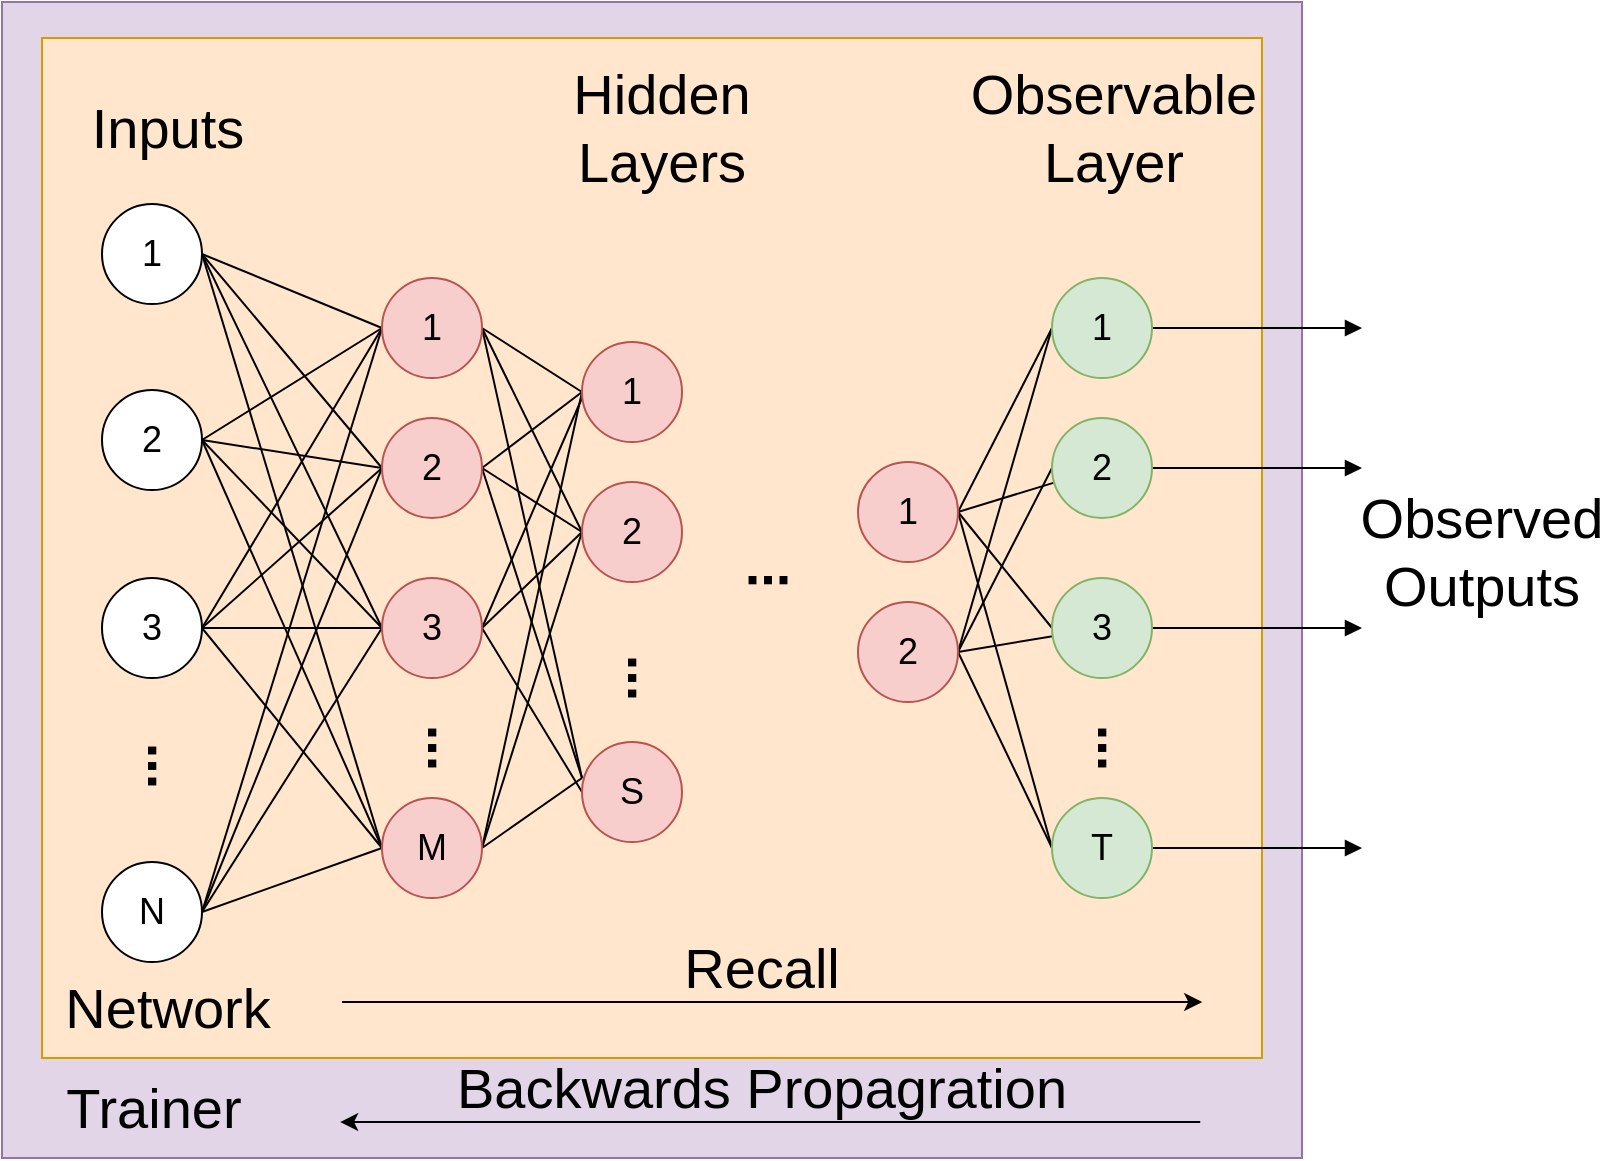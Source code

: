 <mxfile version="20.3.0" type="device" pages="3"><diagram id="S8PDTLGgrTg0Rs9xzBYc" name="NN General"><mxGraphModel dx="1348" dy="878" grid="1" gridSize="10" guides="1" tooltips="1" connect="1" arrows="1" fold="1" page="1" pageScale="1" pageWidth="850" pageHeight="1100" math="0" shadow="0"><root><mxCell id="0"/><mxCell id="1" parent="0"/><mxCell id="rPhPtCfOqnCHkyGxGtnL-96" value="" style="rounded=0;whiteSpace=wrap;html=1;fontSize=28;fillColor=#e1d5e7;strokeColor=#9673a6;" vertex="1" parent="1"><mxGeometry x="20" y="22" width="650" height="578" as="geometry"/></mxCell><mxCell id="rPhPtCfOqnCHkyGxGtnL-95" value="" style="rounded=0;whiteSpace=wrap;html=1;fontSize=28;fillColor=#ffe6cc;strokeColor=#d79b00;" vertex="1" parent="1"><mxGeometry x="40" y="40" width="610" height="510" as="geometry"/></mxCell><mxCell id="rPhPtCfOqnCHkyGxGtnL-11" style="edgeStyle=none;rounded=0;orthogonalLoop=1;jettySize=auto;html=1;exitX=1;exitY=0.5;exitDx=0;exitDy=0;entryX=0;entryY=0.5;entryDx=0;entryDy=0;fontSize=28;endArrow=none;endFill=0;" edge="1" parent="1" source="rPhPtCfOqnCHkyGxGtnL-1" target="rPhPtCfOqnCHkyGxGtnL-6"><mxGeometry relative="1" as="geometry"/></mxCell><mxCell id="rPhPtCfOqnCHkyGxGtnL-15" style="edgeStyle=none;rounded=0;orthogonalLoop=1;jettySize=auto;html=1;exitX=1;exitY=0.5;exitDx=0;exitDy=0;entryX=0;entryY=0.5;entryDx=0;entryDy=0;fontSize=28;endArrow=none;endFill=0;" edge="1" parent="1" source="rPhPtCfOqnCHkyGxGtnL-1" target="rPhPtCfOqnCHkyGxGtnL-7"><mxGeometry relative="1" as="geometry"/></mxCell><mxCell id="rPhPtCfOqnCHkyGxGtnL-19" style="edgeStyle=none;rounded=0;orthogonalLoop=1;jettySize=auto;html=1;exitX=1;exitY=0.5;exitDx=0;exitDy=0;entryX=0;entryY=0.5;entryDx=0;entryDy=0;fontSize=28;endArrow=none;endFill=0;" edge="1" parent="1" source="rPhPtCfOqnCHkyGxGtnL-1" target="rPhPtCfOqnCHkyGxGtnL-8"><mxGeometry relative="1" as="geometry"/></mxCell><mxCell id="rPhPtCfOqnCHkyGxGtnL-25" style="edgeStyle=none;rounded=0;orthogonalLoop=1;jettySize=auto;html=1;exitX=1;exitY=0.5;exitDx=0;exitDy=0;entryX=0;entryY=0.5;entryDx=0;entryDy=0;fontSize=28;endArrow=none;endFill=0;" edge="1" parent="1" source="rPhPtCfOqnCHkyGxGtnL-1" target="rPhPtCfOqnCHkyGxGtnL-9"><mxGeometry relative="1" as="geometry"/></mxCell><mxCell id="rPhPtCfOqnCHkyGxGtnL-1" value="1" style="ellipse;whiteSpace=wrap;html=1;aspect=fixed;fontSize=18;" vertex="1" parent="1"><mxGeometry x="70" y="123" width="50" height="50" as="geometry"/></mxCell><mxCell id="rPhPtCfOqnCHkyGxGtnL-12" style="edgeStyle=none;rounded=0;orthogonalLoop=1;jettySize=auto;html=1;exitX=1;exitY=0.5;exitDx=0;exitDy=0;entryX=0;entryY=0.5;entryDx=0;entryDy=0;fontSize=28;endArrow=none;endFill=0;" edge="1" parent="1" source="rPhPtCfOqnCHkyGxGtnL-2" target="rPhPtCfOqnCHkyGxGtnL-7"><mxGeometry relative="1" as="geometry"/></mxCell><mxCell id="rPhPtCfOqnCHkyGxGtnL-16" style="edgeStyle=none;rounded=0;orthogonalLoop=1;jettySize=auto;html=1;exitX=1;exitY=0.5;exitDx=0;exitDy=0;entryX=0;entryY=0.5;entryDx=0;entryDy=0;fontSize=28;endArrow=none;endFill=0;" edge="1" parent="1" source="rPhPtCfOqnCHkyGxGtnL-2" target="rPhPtCfOqnCHkyGxGtnL-8"><mxGeometry relative="1" as="geometry"/></mxCell><mxCell id="rPhPtCfOqnCHkyGxGtnL-20" style="edgeStyle=none;rounded=0;orthogonalLoop=1;jettySize=auto;html=1;exitX=1;exitY=0.5;exitDx=0;exitDy=0;entryX=0;entryY=0.5;entryDx=0;entryDy=0;fontSize=28;endArrow=none;endFill=0;" edge="1" parent="1" source="rPhPtCfOqnCHkyGxGtnL-2" target="rPhPtCfOqnCHkyGxGtnL-9"><mxGeometry relative="1" as="geometry"/></mxCell><mxCell id="rPhPtCfOqnCHkyGxGtnL-24" style="edgeStyle=none;rounded=0;orthogonalLoop=1;jettySize=auto;html=1;exitX=1;exitY=0.5;exitDx=0;exitDy=0;entryX=0;entryY=0.5;entryDx=0;entryDy=0;fontSize=28;endArrow=none;endFill=0;" edge="1" parent="1" source="rPhPtCfOqnCHkyGxGtnL-2" target="rPhPtCfOqnCHkyGxGtnL-6"><mxGeometry relative="1" as="geometry"/></mxCell><mxCell id="rPhPtCfOqnCHkyGxGtnL-2" value="2" style="ellipse;whiteSpace=wrap;html=1;aspect=fixed;fontSize=18;" vertex="1" parent="1"><mxGeometry x="70" y="216" width="50" height="50" as="geometry"/></mxCell><mxCell id="rPhPtCfOqnCHkyGxGtnL-13" style="edgeStyle=none;rounded=0;orthogonalLoop=1;jettySize=auto;html=1;exitX=1;exitY=0.5;exitDx=0;exitDy=0;entryX=0;entryY=0.5;entryDx=0;entryDy=0;fontSize=28;endArrow=none;endFill=0;" edge="1" parent="1" source="rPhPtCfOqnCHkyGxGtnL-3" target="rPhPtCfOqnCHkyGxGtnL-8"><mxGeometry relative="1" as="geometry"/></mxCell><mxCell id="rPhPtCfOqnCHkyGxGtnL-17" style="edgeStyle=none;rounded=0;orthogonalLoop=1;jettySize=auto;html=1;exitX=1;exitY=0.5;exitDx=0;exitDy=0;entryX=0;entryY=0.5;entryDx=0;entryDy=0;fontSize=28;endArrow=none;endFill=0;" edge="1" parent="1" source="rPhPtCfOqnCHkyGxGtnL-3" target="rPhPtCfOqnCHkyGxGtnL-9"><mxGeometry relative="1" as="geometry"/></mxCell><mxCell id="rPhPtCfOqnCHkyGxGtnL-21" style="edgeStyle=none;rounded=0;orthogonalLoop=1;jettySize=auto;html=1;exitX=1;exitY=0.5;exitDx=0;exitDy=0;entryX=0;entryY=0.5;entryDx=0;entryDy=0;fontSize=28;endArrow=none;endFill=0;" edge="1" parent="1" source="rPhPtCfOqnCHkyGxGtnL-3" target="rPhPtCfOqnCHkyGxGtnL-6"><mxGeometry relative="1" as="geometry"/></mxCell><mxCell id="rPhPtCfOqnCHkyGxGtnL-23" style="edgeStyle=none;rounded=0;orthogonalLoop=1;jettySize=auto;html=1;exitX=1;exitY=0.5;exitDx=0;exitDy=0;entryX=0;entryY=0.5;entryDx=0;entryDy=0;fontSize=28;endArrow=none;endFill=0;" edge="1" parent="1" source="rPhPtCfOqnCHkyGxGtnL-3" target="rPhPtCfOqnCHkyGxGtnL-7"><mxGeometry relative="1" as="geometry"/></mxCell><mxCell id="rPhPtCfOqnCHkyGxGtnL-3" value="3" style="ellipse;whiteSpace=wrap;html=1;aspect=fixed;fontSize=18;" vertex="1" parent="1"><mxGeometry x="70" y="310" width="50" height="50" as="geometry"/></mxCell><mxCell id="rPhPtCfOqnCHkyGxGtnL-14" style="edgeStyle=none;rounded=0;orthogonalLoop=1;jettySize=auto;html=1;exitX=1;exitY=0.5;exitDx=0;exitDy=0;entryX=0;entryY=0.5;entryDx=0;entryDy=0;fontSize=28;endArrow=none;endFill=0;" edge="1" parent="1" source="rPhPtCfOqnCHkyGxGtnL-4" target="rPhPtCfOqnCHkyGxGtnL-9"><mxGeometry relative="1" as="geometry"/></mxCell><mxCell id="rPhPtCfOqnCHkyGxGtnL-18" style="edgeStyle=none;rounded=0;orthogonalLoop=1;jettySize=auto;html=1;exitX=1;exitY=0.5;exitDx=0;exitDy=0;entryX=0;entryY=0.5;entryDx=0;entryDy=0;fontSize=28;endArrow=none;endFill=0;" edge="1" parent="1" source="rPhPtCfOqnCHkyGxGtnL-4" target="rPhPtCfOqnCHkyGxGtnL-6"><mxGeometry relative="1" as="geometry"/></mxCell><mxCell id="rPhPtCfOqnCHkyGxGtnL-22" style="edgeStyle=none;rounded=0;orthogonalLoop=1;jettySize=auto;html=1;exitX=1;exitY=0.5;exitDx=0;exitDy=0;entryX=0;entryY=0.5;entryDx=0;entryDy=0;fontSize=28;endArrow=none;endFill=0;" edge="1" parent="1" source="rPhPtCfOqnCHkyGxGtnL-4" target="rPhPtCfOqnCHkyGxGtnL-7"><mxGeometry relative="1" as="geometry"/></mxCell><mxCell id="rPhPtCfOqnCHkyGxGtnL-26" style="edgeStyle=none;rounded=0;orthogonalLoop=1;jettySize=auto;html=1;exitX=1;exitY=0.5;exitDx=0;exitDy=0;entryX=0;entryY=0.5;entryDx=0;entryDy=0;fontSize=28;endArrow=none;endFill=0;" edge="1" parent="1" source="rPhPtCfOqnCHkyGxGtnL-4" target="rPhPtCfOqnCHkyGxGtnL-8"><mxGeometry relative="1" as="geometry"/></mxCell><mxCell id="rPhPtCfOqnCHkyGxGtnL-4" value="N" style="ellipse;whiteSpace=wrap;html=1;aspect=fixed;fontSize=18;" vertex="1" parent="1"><mxGeometry x="70" y="452" width="50" height="50" as="geometry"/></mxCell><mxCell id="rPhPtCfOqnCHkyGxGtnL-5" value="&lt;b&gt;&lt;font style=&quot;font-size: 28px;&quot;&gt;...&lt;/font&gt;&lt;/b&gt;" style="text;html=1;strokeColor=none;fillColor=none;align=center;verticalAlign=middle;whiteSpace=wrap;rounded=0;fontSize=18;rotation=90;" vertex="1" parent="1"><mxGeometry x="73" y="389" width="60" height="30" as="geometry"/></mxCell><mxCell id="rPhPtCfOqnCHkyGxGtnL-32" style="edgeStyle=none;rounded=0;orthogonalLoop=1;jettySize=auto;html=1;exitX=1;exitY=0.5;exitDx=0;exitDy=0;entryX=0;entryY=0.5;entryDx=0;entryDy=0;fontSize=28;endArrow=none;endFill=0;" edge="1" parent="1" source="rPhPtCfOqnCHkyGxGtnL-6" target="rPhPtCfOqnCHkyGxGtnL-27"><mxGeometry relative="1" as="geometry"/></mxCell><mxCell id="rPhPtCfOqnCHkyGxGtnL-37" style="edgeStyle=none;rounded=0;orthogonalLoop=1;jettySize=auto;html=1;exitX=1;exitY=0.5;exitDx=0;exitDy=0;entryX=0;entryY=0.5;entryDx=0;entryDy=0;fontSize=28;endArrow=none;endFill=0;" edge="1" parent="1" source="rPhPtCfOqnCHkyGxGtnL-6" target="rPhPtCfOqnCHkyGxGtnL-28"><mxGeometry relative="1" as="geometry"/></mxCell><mxCell id="rPhPtCfOqnCHkyGxGtnL-39" style="edgeStyle=none;rounded=0;orthogonalLoop=1;jettySize=auto;html=1;exitX=1;exitY=0.5;exitDx=0;exitDy=0;fontSize=28;endArrow=none;endFill=0;" edge="1" parent="1" source="rPhPtCfOqnCHkyGxGtnL-6"><mxGeometry relative="1" as="geometry"><mxPoint x="310" y="410" as="targetPoint"/></mxGeometry></mxCell><mxCell id="rPhPtCfOqnCHkyGxGtnL-6" value="1" style="ellipse;whiteSpace=wrap;html=1;aspect=fixed;fontSize=18;fillColor=#f8cecc;strokeColor=#b85450;" vertex="1" parent="1"><mxGeometry x="210" y="160" width="50" height="50" as="geometry"/></mxCell><mxCell id="rPhPtCfOqnCHkyGxGtnL-33" style="edgeStyle=none;rounded=0;orthogonalLoop=1;jettySize=auto;html=1;exitX=1;exitY=0.5;exitDx=0;exitDy=0;entryX=0;entryY=0.5;entryDx=0;entryDy=0;fontSize=28;endArrow=none;endFill=0;" edge="1" parent="1" source="rPhPtCfOqnCHkyGxGtnL-7" target="rPhPtCfOqnCHkyGxGtnL-28"><mxGeometry relative="1" as="geometry"/></mxCell><mxCell id="rPhPtCfOqnCHkyGxGtnL-36" style="edgeStyle=none;rounded=0;orthogonalLoop=1;jettySize=auto;html=1;exitX=1;exitY=0.5;exitDx=0;exitDy=0;fontSize=28;endArrow=none;endFill=0;" edge="1" parent="1" source="rPhPtCfOqnCHkyGxGtnL-7"><mxGeometry relative="1" as="geometry"><mxPoint x="310" y="410" as="targetPoint"/></mxGeometry></mxCell><mxCell id="rPhPtCfOqnCHkyGxGtnL-38" style="edgeStyle=none;rounded=0;orthogonalLoop=1;jettySize=auto;html=1;exitX=1;exitY=0.5;exitDx=0;exitDy=0;entryX=0;entryY=0.5;entryDx=0;entryDy=0;fontSize=28;endArrow=none;endFill=0;" edge="1" parent="1" source="rPhPtCfOqnCHkyGxGtnL-7" target="rPhPtCfOqnCHkyGxGtnL-27"><mxGeometry relative="1" as="geometry"/></mxCell><mxCell id="rPhPtCfOqnCHkyGxGtnL-7" value="2" style="ellipse;whiteSpace=wrap;html=1;aspect=fixed;fontSize=18;fillColor=#f8cecc;strokeColor=#b85450;" vertex="1" parent="1"><mxGeometry x="210" y="230" width="50" height="50" as="geometry"/></mxCell><mxCell id="rPhPtCfOqnCHkyGxGtnL-34" style="edgeStyle=none;rounded=0;orthogonalLoop=1;jettySize=auto;html=1;exitX=1;exitY=0.5;exitDx=0;exitDy=0;entryX=0;entryY=0.5;entryDx=0;entryDy=0;fontSize=28;endArrow=none;endFill=0;" edge="1" parent="1" source="rPhPtCfOqnCHkyGxGtnL-8" target="rPhPtCfOqnCHkyGxGtnL-30"><mxGeometry relative="1" as="geometry"/></mxCell><mxCell id="rPhPtCfOqnCHkyGxGtnL-40" style="edgeStyle=none;rounded=0;orthogonalLoop=1;jettySize=auto;html=1;exitX=1;exitY=0.5;exitDx=0;exitDy=0;entryX=0;entryY=0.5;entryDx=0;entryDy=0;fontSize=28;endArrow=none;endFill=0;" edge="1" parent="1" source="rPhPtCfOqnCHkyGxGtnL-8" target="rPhPtCfOqnCHkyGxGtnL-28"><mxGeometry relative="1" as="geometry"/></mxCell><mxCell id="rPhPtCfOqnCHkyGxGtnL-42" style="edgeStyle=none;rounded=0;orthogonalLoop=1;jettySize=auto;html=1;exitX=1;exitY=0.5;exitDx=0;exitDy=0;fontSize=28;endArrow=none;endFill=0;" edge="1" parent="1" source="rPhPtCfOqnCHkyGxGtnL-8"><mxGeometry relative="1" as="geometry"><mxPoint x="310" y="220" as="targetPoint"/></mxGeometry></mxCell><mxCell id="rPhPtCfOqnCHkyGxGtnL-8" value="3" style="ellipse;whiteSpace=wrap;html=1;aspect=fixed;fontSize=18;fillColor=#f8cecc;strokeColor=#b85450;" vertex="1" parent="1"><mxGeometry x="210" y="310" width="50" height="50" as="geometry"/></mxCell><mxCell id="rPhPtCfOqnCHkyGxGtnL-35" style="edgeStyle=none;rounded=0;orthogonalLoop=1;jettySize=auto;html=1;exitX=1;exitY=0.5;exitDx=0;exitDy=0;fontSize=28;endArrow=none;endFill=0;" edge="1" parent="1" source="rPhPtCfOqnCHkyGxGtnL-9"><mxGeometry relative="1" as="geometry"><mxPoint x="310" y="410" as="targetPoint"/></mxGeometry></mxCell><mxCell id="rPhPtCfOqnCHkyGxGtnL-41" style="edgeStyle=none;rounded=0;orthogonalLoop=1;jettySize=auto;html=1;exitX=1;exitY=0.5;exitDx=0;exitDy=0;entryX=0;entryY=0.5;entryDx=0;entryDy=0;fontSize=28;endArrow=none;endFill=0;" edge="1" parent="1" source="rPhPtCfOqnCHkyGxGtnL-9" target="rPhPtCfOqnCHkyGxGtnL-27"><mxGeometry relative="1" as="geometry"/></mxCell><mxCell id="rPhPtCfOqnCHkyGxGtnL-43" style="edgeStyle=none;rounded=0;orthogonalLoop=1;jettySize=auto;html=1;exitX=1;exitY=0.5;exitDx=0;exitDy=0;entryX=0;entryY=0.5;entryDx=0;entryDy=0;fontSize=28;endArrow=none;endFill=0;" edge="1" parent="1" source="rPhPtCfOqnCHkyGxGtnL-9" target="rPhPtCfOqnCHkyGxGtnL-28"><mxGeometry relative="1" as="geometry"/></mxCell><mxCell id="rPhPtCfOqnCHkyGxGtnL-9" value="M" style="ellipse;whiteSpace=wrap;html=1;aspect=fixed;fontSize=18;fillColor=#f8cecc;strokeColor=#b85450;" vertex="1" parent="1"><mxGeometry x="210" y="420" width="50" height="50" as="geometry"/></mxCell><mxCell id="rPhPtCfOqnCHkyGxGtnL-10" value="&lt;b&gt;&lt;font style=&quot;font-size: 28px;&quot;&gt;...&lt;/font&gt;&lt;/b&gt;" style="text;html=1;strokeColor=none;fillColor=none;align=center;verticalAlign=middle;whiteSpace=wrap;rounded=0;fontSize=18;rotation=90;" vertex="1" parent="1"><mxGeometry x="213" y="380" width="60" height="30" as="geometry"/></mxCell><mxCell id="rPhPtCfOqnCHkyGxGtnL-27" value="1" style="ellipse;whiteSpace=wrap;html=1;aspect=fixed;fontSize=18;fillColor=#f8cecc;strokeColor=#b85450;" vertex="1" parent="1"><mxGeometry x="310" y="192" width="50" height="50" as="geometry"/></mxCell><mxCell id="rPhPtCfOqnCHkyGxGtnL-28" value="2" style="ellipse;whiteSpace=wrap;html=1;aspect=fixed;fontSize=18;fillColor=#f8cecc;strokeColor=#b85450;" vertex="1" parent="1"><mxGeometry x="310" y="262" width="50" height="50" as="geometry"/></mxCell><mxCell id="rPhPtCfOqnCHkyGxGtnL-30" value="S" style="ellipse;whiteSpace=wrap;html=1;aspect=fixed;fontSize=18;fillColor=#f8cecc;strokeColor=#b85450;" vertex="1" parent="1"><mxGeometry x="310" y="392" width="50" height="50" as="geometry"/></mxCell><mxCell id="rPhPtCfOqnCHkyGxGtnL-31" value="&lt;b&gt;&lt;font style=&quot;font-size: 28px;&quot;&gt;...&lt;/font&gt;&lt;/b&gt;" style="text;html=1;strokeColor=none;fillColor=none;align=center;verticalAlign=middle;whiteSpace=wrap;rounded=0;fontSize=18;rotation=90;" vertex="1" parent="1"><mxGeometry x="313" y="345" width="60" height="30" as="geometry"/></mxCell><mxCell id="rPhPtCfOqnCHkyGxGtnL-44" value="&lt;b&gt;&lt;font style=&quot;font-size: 28px;&quot;&gt;...&lt;/font&gt;&lt;/b&gt;" style="text;html=1;strokeColor=none;fillColor=none;align=center;verticalAlign=middle;whiteSpace=wrap;rounded=0;fontSize=18;rotation=-180;" vertex="1" parent="1"><mxGeometry x="373" y="304" width="60" height="30" as="geometry"/></mxCell><mxCell id="rPhPtCfOqnCHkyGxGtnL-79" style="edgeStyle=none;rounded=0;orthogonalLoop=1;jettySize=auto;html=1;exitX=1;exitY=0.5;exitDx=0;exitDy=0;entryX=0;entryY=0.5;entryDx=0;entryDy=0;fontSize=28;endArrow=none;endFill=0;" edge="1" parent="1" source="rPhPtCfOqnCHkyGxGtnL-50" target="rPhPtCfOqnCHkyGxGtnL-69"><mxGeometry relative="1" as="geometry"/></mxCell><mxCell id="rPhPtCfOqnCHkyGxGtnL-81" style="edgeStyle=none;rounded=0;orthogonalLoop=1;jettySize=auto;html=1;exitX=1;exitY=0.5;exitDx=0;exitDy=0;entryX=0;entryY=0.5;entryDx=0;entryDy=0;fontSize=28;endArrow=none;endFill=0;" edge="1" parent="1" source="rPhPtCfOqnCHkyGxGtnL-50" target="rPhPtCfOqnCHkyGxGtnL-71"><mxGeometry relative="1" as="geometry"/></mxCell><mxCell id="rPhPtCfOqnCHkyGxGtnL-82" style="edgeStyle=none;rounded=0;orthogonalLoop=1;jettySize=auto;html=1;exitX=1;exitY=0.5;exitDx=0;exitDy=0;entryX=0;entryY=0.5;entryDx=0;entryDy=0;fontSize=28;endArrow=none;endFill=0;" edge="1" parent="1" source="rPhPtCfOqnCHkyGxGtnL-50" target="rPhPtCfOqnCHkyGxGtnL-72"><mxGeometry relative="1" as="geometry"/></mxCell><mxCell id="rPhPtCfOqnCHkyGxGtnL-86" style="edgeStyle=none;rounded=0;orthogonalLoop=1;jettySize=auto;html=1;exitX=1;exitY=0.5;exitDx=0;exitDy=0;fontSize=28;endArrow=none;endFill=0;" edge="1" parent="1" source="rPhPtCfOqnCHkyGxGtnL-50" target="rPhPtCfOqnCHkyGxGtnL-70"><mxGeometry relative="1" as="geometry"/></mxCell><mxCell id="rPhPtCfOqnCHkyGxGtnL-50" value="1" style="ellipse;whiteSpace=wrap;html=1;aspect=fixed;fontSize=18;fillColor=#f8cecc;strokeColor=#b85450;" vertex="1" parent="1"><mxGeometry x="448" y="252" width="50" height="50" as="geometry"/></mxCell><mxCell id="rPhPtCfOqnCHkyGxGtnL-80" style="edgeStyle=none;rounded=0;orthogonalLoop=1;jettySize=auto;html=1;exitX=1;exitY=0.5;exitDx=0;exitDy=0;entryX=0;entryY=0.5;entryDx=0;entryDy=0;fontSize=28;endArrow=none;endFill=0;" edge="1" parent="1" source="rPhPtCfOqnCHkyGxGtnL-51" target="rPhPtCfOqnCHkyGxGtnL-70"><mxGeometry relative="1" as="geometry"/></mxCell><mxCell id="rPhPtCfOqnCHkyGxGtnL-83" style="edgeStyle=none;rounded=0;orthogonalLoop=1;jettySize=auto;html=1;exitX=1;exitY=0.5;exitDx=0;exitDy=0;fontSize=28;endArrow=none;endFill=0;" edge="1" parent="1" source="rPhPtCfOqnCHkyGxGtnL-51" target="rPhPtCfOqnCHkyGxGtnL-71"><mxGeometry relative="1" as="geometry"/></mxCell><mxCell id="rPhPtCfOqnCHkyGxGtnL-84" style="edgeStyle=none;rounded=0;orthogonalLoop=1;jettySize=auto;html=1;exitX=1;exitY=0.5;exitDx=0;exitDy=0;entryX=0;entryY=0.5;entryDx=0;entryDy=0;fontSize=28;endArrow=none;endFill=0;" edge="1" parent="1" source="rPhPtCfOqnCHkyGxGtnL-51" target="rPhPtCfOqnCHkyGxGtnL-72"><mxGeometry relative="1" as="geometry"/></mxCell><mxCell id="rPhPtCfOqnCHkyGxGtnL-85" style="edgeStyle=none;rounded=0;orthogonalLoop=1;jettySize=auto;html=1;exitX=1;exitY=0.5;exitDx=0;exitDy=0;entryX=0;entryY=0.5;entryDx=0;entryDy=0;fontSize=28;endArrow=none;endFill=0;" edge="1" parent="1" source="rPhPtCfOqnCHkyGxGtnL-51" target="rPhPtCfOqnCHkyGxGtnL-69"><mxGeometry relative="1" as="geometry"/></mxCell><mxCell id="rPhPtCfOqnCHkyGxGtnL-51" value="2" style="ellipse;whiteSpace=wrap;html=1;aspect=fixed;fontSize=18;fillColor=#f8cecc;strokeColor=#b85450;" vertex="1" parent="1"><mxGeometry x="448" y="322" width="50" height="50" as="geometry"/></mxCell><mxCell id="rPhPtCfOqnCHkyGxGtnL-87" style="edgeStyle=none;rounded=0;orthogonalLoop=1;jettySize=auto;html=1;exitX=1;exitY=0.5;exitDx=0;exitDy=0;fontSize=28;endArrow=block;endFill=1;" edge="1" parent="1" source="rPhPtCfOqnCHkyGxGtnL-69"><mxGeometry relative="1" as="geometry"><mxPoint x="700" y="185" as="targetPoint"/></mxGeometry></mxCell><mxCell id="rPhPtCfOqnCHkyGxGtnL-69" value="1" style="ellipse;whiteSpace=wrap;html=1;aspect=fixed;fontSize=18;fillColor=#d5e8d4;strokeColor=#82b366;" vertex="1" parent="1"><mxGeometry x="545" y="160" width="50" height="50" as="geometry"/></mxCell><mxCell id="rPhPtCfOqnCHkyGxGtnL-88" style="edgeStyle=none;rounded=0;orthogonalLoop=1;jettySize=auto;html=1;exitX=1;exitY=0.5;exitDx=0;exitDy=0;fontSize=28;endArrow=block;endFill=1;" edge="1" parent="1" source="rPhPtCfOqnCHkyGxGtnL-70"><mxGeometry relative="1" as="geometry"><mxPoint x="700" y="255" as="targetPoint"/></mxGeometry></mxCell><mxCell id="rPhPtCfOqnCHkyGxGtnL-70" value="2" style="ellipse;whiteSpace=wrap;html=1;aspect=fixed;fontSize=18;fillColor=#d5e8d4;strokeColor=#82b366;" vertex="1" parent="1"><mxGeometry x="545" y="230" width="50" height="50" as="geometry"/></mxCell><mxCell id="rPhPtCfOqnCHkyGxGtnL-89" style="edgeStyle=none;rounded=0;orthogonalLoop=1;jettySize=auto;html=1;exitX=1;exitY=0.5;exitDx=0;exitDy=0;fontSize=28;endArrow=block;endFill=1;" edge="1" parent="1" source="rPhPtCfOqnCHkyGxGtnL-71"><mxGeometry relative="1" as="geometry"><mxPoint x="700" y="335" as="targetPoint"/></mxGeometry></mxCell><mxCell id="rPhPtCfOqnCHkyGxGtnL-71" value="3" style="ellipse;whiteSpace=wrap;html=1;aspect=fixed;fontSize=18;fillColor=#d5e8d4;strokeColor=#82b366;" vertex="1" parent="1"><mxGeometry x="545" y="310" width="50" height="50" as="geometry"/></mxCell><mxCell id="rPhPtCfOqnCHkyGxGtnL-90" style="edgeStyle=none;rounded=0;orthogonalLoop=1;jettySize=auto;html=1;exitX=1;exitY=0.5;exitDx=0;exitDy=0;fontSize=28;endArrow=block;endFill=1;" edge="1" parent="1" source="rPhPtCfOqnCHkyGxGtnL-72"><mxGeometry relative="1" as="geometry"><mxPoint x="700" y="445" as="targetPoint"/></mxGeometry></mxCell><mxCell id="rPhPtCfOqnCHkyGxGtnL-72" value="T" style="ellipse;whiteSpace=wrap;html=1;aspect=fixed;fontSize=18;fillColor=#d5e8d4;strokeColor=#82b366;" vertex="1" parent="1"><mxGeometry x="545" y="420" width="50" height="50" as="geometry"/></mxCell><mxCell id="rPhPtCfOqnCHkyGxGtnL-73" value="&lt;b&gt;&lt;font style=&quot;font-size: 28px;&quot;&gt;...&lt;/font&gt;&lt;/b&gt;" style="text;html=1;strokeColor=none;fillColor=none;align=center;verticalAlign=middle;whiteSpace=wrap;rounded=0;fontSize=18;rotation=90;" vertex="1" parent="1"><mxGeometry x="548" y="380" width="60" height="30" as="geometry"/></mxCell><mxCell id="rPhPtCfOqnCHkyGxGtnL-91" value="Inputs" style="text;html=1;strokeColor=none;fillColor=none;align=center;verticalAlign=middle;whiteSpace=wrap;rounded=0;fontSize=28;" vertex="1" parent="1"><mxGeometry x="73" y="70" width="60" height="30" as="geometry"/></mxCell><mxCell id="rPhPtCfOqnCHkyGxGtnL-92" value="Hidden Layers" style="text;html=1;strokeColor=none;fillColor=none;align=center;verticalAlign=middle;whiteSpace=wrap;rounded=0;fontSize=28;" vertex="1" parent="1"><mxGeometry x="320" y="70" width="60" height="30" as="geometry"/></mxCell><mxCell id="rPhPtCfOqnCHkyGxGtnL-93" value="Observable&lt;br&gt;Layer" style="text;html=1;strokeColor=none;fillColor=none;align=center;verticalAlign=middle;whiteSpace=wrap;rounded=0;fontSize=28;" vertex="1" parent="1"><mxGeometry x="546" y="70" width="60" height="30" as="geometry"/></mxCell><mxCell id="rPhPtCfOqnCHkyGxGtnL-94" value="Observed&lt;br&gt;Outputs" style="text;html=1;strokeColor=none;fillColor=none;align=center;verticalAlign=middle;whiteSpace=wrap;rounded=0;fontSize=28;" vertex="1" parent="1"><mxGeometry x="730" y="282" width="60" height="30" as="geometry"/></mxCell><mxCell id="rPhPtCfOqnCHkyGxGtnL-97" value="Network" style="text;html=1;strokeColor=none;fillColor=none;align=center;verticalAlign=middle;whiteSpace=wrap;rounded=0;fontSize=28;" vertex="1" parent="1"><mxGeometry x="73" y="510" width="60" height="30" as="geometry"/></mxCell><mxCell id="rPhPtCfOqnCHkyGxGtnL-98" value="Trainer" style="text;html=1;strokeColor=none;fillColor=none;align=center;verticalAlign=middle;whiteSpace=wrap;rounded=0;fontSize=28;" vertex="1" parent="1"><mxGeometry x="66" y="560" width="60" height="30" as="geometry"/></mxCell><mxCell id="rPhPtCfOqnCHkyGxGtnL-100" value="" style="endArrow=classic;html=1;rounded=0;fontSize=28;entryX=0.951;entryY=0.902;entryDx=0;entryDy=0;entryPerimeter=0;exitX=0.246;exitY=0.902;exitDx=0;exitDy=0;exitPerimeter=0;" edge="1" parent="1"><mxGeometry width="50" height="50" relative="1" as="geometry"><mxPoint x="190.06" y="522.02" as="sourcePoint"/><mxPoint x="620.11" y="522.02" as="targetPoint"/></mxGeometry></mxCell><mxCell id="rPhPtCfOqnCHkyGxGtnL-101" value="" style="endArrow=none;html=1;rounded=0;fontSize=28;entryX=0.951;entryY=0.902;entryDx=0;entryDy=0;entryPerimeter=0;exitX=0.246;exitY=0.902;exitDx=0;exitDy=0;exitPerimeter=0;startArrow=classic;startFill=1;endFill=0;" edge="1" parent="1"><mxGeometry width="50" height="50" relative="1" as="geometry"><mxPoint x="189.06" y="582.02" as="sourcePoint"/><mxPoint x="619.11" y="582.02" as="targetPoint"/></mxGeometry></mxCell><mxCell id="rPhPtCfOqnCHkyGxGtnL-102" value="Recall" style="text;html=1;strokeColor=none;fillColor=none;align=center;verticalAlign=middle;whiteSpace=wrap;rounded=0;fontSize=28;" vertex="1" parent="1"><mxGeometry x="370" y="490" width="60" height="30" as="geometry"/></mxCell><mxCell id="rPhPtCfOqnCHkyGxGtnL-103" value="Backwards Propagration" style="text;html=1;strokeColor=none;fillColor=none;align=center;verticalAlign=middle;whiteSpace=wrap;rounded=0;fontSize=28;" vertex="1" parent="1"><mxGeometry x="140" y="550" width="520" height="30" as="geometry"/></mxCell></root></mxGraphModel></diagram><diagram id="auakkruCCItjn9d9RV0l" name="NN Classes"><mxGraphModel dx="1348" dy="878" grid="1" gridSize="10" guides="1" tooltips="1" connect="1" arrows="1" fold="1" page="1" pageScale="1" pageWidth="850" pageHeight="1100" math="0" shadow="0"><root><mxCell id="0"/><mxCell id="1" parent="0"/><mxCell id="dnf3YYpRRChL3AkqS0ZF-1" value="&lt;b&gt;Class: Neural Network Trainer: Extends Neural Network&lt;/b&gt;" style="rounded=0;whiteSpace=wrap;html=1;align=left;verticalAlign=top;fillColor=#dae8fc;strokeColor=#6c8ebf;" vertex="1" parent="1"><mxGeometry x="20" y="140" width="820" height="650" as="geometry"/></mxCell><mxCell id="dnf3YYpRRChL3AkqS0ZF-2" value="&lt;b&gt;Class: Neural Network&lt;/b&gt;" style="rounded=0;whiteSpace=wrap;html=1;align=left;verticalAlign=top;fillColor=#dae8fc;strokeColor=#6c8ebf;" vertex="1" parent="1"><mxGeometry x="200" y="180" width="630" height="590" as="geometry"/></mxCell><mxCell id="dnf3YYpRRChL3AkqS0ZF-74" value="&lt;b&gt;Backwards Propagation Method&lt;/b&gt; (Trains Network)" style="rounded=0;whiteSpace=wrap;html=1;fontSize=12;fillColor=#1ba1e2;fontColor=#ffffff;strokeColor=#006EAF;" vertex="1" parent="1"><mxGeometry x="50" y="180" width="120" height="60" as="geometry"/></mxCell><mxCell id="dnf3YYpRRChL3AkqS0ZF-75" value="&lt;b&gt;Export Neural Network&lt;/b&gt;&lt;br&gt;(Removes Trainer)" style="rounded=0;whiteSpace=wrap;html=1;fontSize=12;fillColor=#1ba1e2;fontColor=#ffffff;strokeColor=#006EAF;" vertex="1" parent="1"><mxGeometry x="50" y="448" width="120" height="60" as="geometry"/></mxCell><mxCell id="dnf3YYpRRChL3AkqS0ZF-76" value="&lt;b&gt;Update Network&lt;/b&gt;&lt;br&gt;(Updates weighs after training)" style="rounded=0;whiteSpace=wrap;html=1;fontSize=12;fillColor=#1ba1e2;fontColor=#ffffff;strokeColor=#006EAF;" vertex="1" parent="1"><mxGeometry x="50" y="247" width="120" height="60" as="geometry"/></mxCell><mxCell id="dnf3YYpRRChL3AkqS0ZF-77" value="&lt;b&gt;Derivative Methods&lt;/b&gt;&lt;br&gt;(Used in training)" style="rounded=0;whiteSpace=wrap;html=1;fontSize=12;fillColor=#1ba1e2;fontColor=#ffffff;strokeColor=#006EAF;" vertex="1" parent="1"><mxGeometry x="50" y="314" width="120" height="60" as="geometry"/></mxCell><mxCell id="dnf3YYpRRChL3AkqS0ZF-78" value="&lt;b&gt;Sets Network statistics&lt;/b&gt;" style="rounded=0;whiteSpace=wrap;html=1;fontSize=12;fillColor=#1ba1e2;fontColor=#ffffff;strokeColor=#006EAF;" vertex="1" parent="1"><mxGeometry x="50" y="381" width="120" height="60" as="geometry"/></mxCell><mxCell id="dnf3YYpRRChL3AkqS0ZF-79" value="&lt;b&gt;Thread Manager&lt;/b&gt;&lt;br&gt;(Not Yet implemented)" style="rounded=0;whiteSpace=wrap;html=1;fontSize=12;fillColor=#e51400;fontColor=#ffffff;strokeColor=#B20000;" vertex="1" parent="1"><mxGeometry x="50" y="580" width="120" height="60" as="geometry"/></mxCell><mxCell id="dnf3YYpRRChL3AkqS0ZF-80" value="&lt;b&gt;Thread Pool&amp;nbsp;&lt;br&gt;&lt;/b&gt;(Not Yet implemented)" style="rounded=0;whiteSpace=wrap;html=1;fontSize=12;fillColor=#e51400;fontColor=#ffffff;strokeColor=#B20000;" vertex="1" parent="1"><mxGeometry x="50" y="647" width="120" height="60" as="geometry"/></mxCell><mxCell id="dnf3YYpRRChL3AkqS0ZF-81" value="&lt;b&gt;Thread Resource Pool&lt;br&gt;&lt;/b&gt;(Not Yet implemented)&lt;b&gt;&lt;br&gt;&lt;/b&gt;" style="rounded=0;whiteSpace=wrap;html=1;fontSize=12;fillColor=#e51400;fontColor=#ffffff;strokeColor=#B20000;" vertex="1" parent="1"><mxGeometry x="50" y="713" width="120" height="60" as="geometry"/></mxCell><mxCell id="dnf3YYpRRChL3AkqS0ZF-82" value="&lt;b&gt;Recall Network&lt;/b&gt; (Activates network with inputs)" style="rounded=0;whiteSpace=wrap;html=1;fontSize=12;fillColor=#1ba1e2;fontColor=#ffffff;strokeColor=#006EAF;" vertex="1" parent="1"><mxGeometry x="286" y="220" width="120" height="60" as="geometry"/></mxCell><mxCell id="dnf3YYpRRChL3AkqS0ZF-83" value="&lt;b&gt;Add Layer to Network&lt;/b&gt;" style="rounded=0;whiteSpace=wrap;html=1;fontSize=12;fillColor=#1ba1e2;fontColor=#ffffff;strokeColor=#006EAF;" vertex="1" parent="1"><mxGeometry x="412" y="220" width="120" height="60" as="geometry"/></mxCell><mxCell id="dnf3YYpRRChL3AkqS0ZF-88" value="&lt;b&gt;Get Network Memory&lt;/b&gt;" style="rounded=0;whiteSpace=wrap;html=1;fontSize=12;fillColor=#1ba1e2;fontColor=#ffffff;strokeColor=#006EAF;" vertex="1" parent="1"><mxGeometry x="538" y="220" width="120" height="60" as="geometry"/></mxCell><mxCell id="dnf3YYpRRChL3AkqS0ZF-93" value="&lt;b&gt;Class: Neural Layer&lt;/b&gt;" style="rounded=0;whiteSpace=wrap;html=1;align=left;verticalAlign=top;fillColor=#d5e8d4;strokeColor=#82b366;" vertex="1" parent="1"><mxGeometry x="230" y="308" width="580" height="432" as="geometry"/></mxCell><mxCell id="dnf3YYpRRChL3AkqS0ZF-92" value="&lt;b&gt;Class: Neural Layer&lt;/b&gt;" style="rounded=0;whiteSpace=wrap;html=1;align=left;verticalAlign=top;fillColor=#d5e8d4;strokeColor=#82b366;" vertex="1" parent="1"><mxGeometry x="220" y="298" width="580" height="432" as="geometry"/></mxCell><mxCell id="dnf3YYpRRChL3AkqS0ZF-4" value="&lt;b&gt;Class: Neural Layer&lt;/b&gt;" style="rounded=0;whiteSpace=wrap;html=1;align=left;verticalAlign=top;fillColor=#d5e8d4;strokeColor=#82b366;" vertex="1" parent="1"><mxGeometry x="210" y="288" width="580" height="432" as="geometry"/></mxCell><mxCell id="dnf3YYpRRChL3AkqS0ZF-87" style="edgeStyle=none;rounded=0;orthogonalLoop=1;jettySize=auto;html=1;exitX=0.5;exitY=1;exitDx=0;exitDy=0;fontSize=12;endArrow=classicThin;endFill=1;" edge="1" parent="1" source="dnf3YYpRRChL3AkqS0ZF-82" target="dnf3YYpRRChL3AkqS0ZF-84"><mxGeometry relative="1" as="geometry"/></mxCell><mxCell id="dnf3YYpRRChL3AkqS0ZF-86" style="edgeStyle=none;rounded=0;orthogonalLoop=1;jettySize=auto;html=1;exitX=0.5;exitY=1;exitDx=0;exitDy=0;fontSize=12;endArrow=classicThin;endFill=1;" edge="1" parent="1" source="dnf3YYpRRChL3AkqS0ZF-83" target="dnf3YYpRRChL3AkqS0ZF-85"><mxGeometry relative="1" as="geometry"/></mxCell><mxCell id="dnf3YYpRRChL3AkqS0ZF-84" value="&lt;b&gt;Recall Layer&lt;/b&gt; (Activates layer with inputs)" style="rounded=0;whiteSpace=wrap;html=1;fontSize=12;fillColor=#1ba1e2;fontColor=#ffffff;strokeColor=#006EAF;" vertex="1" parent="1"><mxGeometry x="286" y="340" width="120" height="60" as="geometry"/></mxCell><mxCell id="dnf3YYpRRChL3AkqS0ZF-85" value="&lt;b&gt;Add Neuron To Layer&lt;/b&gt;" style="rounded=0;whiteSpace=wrap;html=1;fontSize=12;fillColor=#1ba1e2;fontColor=#ffffff;strokeColor=#006EAF;" vertex="1" parent="1"><mxGeometry x="412" y="340" width="120" height="60" as="geometry"/></mxCell><mxCell id="dnf3YYpRRChL3AkqS0ZF-90" style="edgeStyle=none;rounded=0;orthogonalLoop=1;jettySize=auto;html=1;exitX=0.5;exitY=1;exitDx=0;exitDy=0;entryX=0.5;entryY=0;entryDx=0;entryDy=0;fontSize=12;endArrow=classicThin;endFill=1;" edge="1" parent="1" source="dnf3YYpRRChL3AkqS0ZF-88" target="dnf3YYpRRChL3AkqS0ZF-89"><mxGeometry relative="1" as="geometry"/></mxCell><mxCell id="dnf3YYpRRChL3AkqS0ZF-89" value="&lt;b&gt;Get Layer Memory&lt;/b&gt;" style="rounded=0;whiteSpace=wrap;html=1;fontSize=12;fillColor=#1ba1e2;fontColor=#ffffff;strokeColor=#006EAF;" vertex="1" parent="1"><mxGeometry x="538" y="340" width="120" height="60" as="geometry"/></mxCell><mxCell id="dnf3YYpRRChL3AkqS0ZF-97" style="edgeStyle=none;rounded=0;orthogonalLoop=1;jettySize=auto;html=1;exitX=0.5;exitY=1;exitDx=0;exitDy=0;entryX=0.968;entryY=0.003;entryDx=0;entryDy=0;entryPerimeter=0;fontSize=12;endArrow=classicThin;endFill=1;" edge="1" parent="1" source="dnf3YYpRRChL3AkqS0ZF-91" target="dnf3YYpRRChL3AkqS0ZF-5"><mxGeometry relative="1" as="geometry"/></mxCell><mxCell id="dnf3YYpRRChL3AkqS0ZF-91" value="&lt;b&gt;Get Neuron&lt;/b&gt;" style="rounded=0;whiteSpace=wrap;html=1;fontSize=12;fillColor=#1ba1e2;fontColor=#ffffff;strokeColor=#006EAF;" vertex="1" parent="1"><mxGeometry x="664" y="340" width="120" height="60" as="geometry"/></mxCell><mxCell id="dnf3YYpRRChL3AkqS0ZF-96" value="&lt;b&gt;Class: Neuron&lt;/b&gt;" style="rounded=0;whiteSpace=wrap;html=1;align=left;verticalAlign=top;fillColor=#f8cecc;strokeColor=#b85450;" vertex="1" parent="1"><mxGeometry x="256" y="480" width="504" height="190" as="geometry"/></mxCell><mxCell id="dnf3YYpRRChL3AkqS0ZF-95" value="&lt;b&gt;Class: Neuron&lt;/b&gt;" style="rounded=0;whiteSpace=wrap;html=1;align=left;verticalAlign=top;fillColor=#f8cecc;strokeColor=#b85450;" vertex="1" parent="1"><mxGeometry x="246" y="470" width="504" height="190" as="geometry"/></mxCell><mxCell id="dnf3YYpRRChL3AkqS0ZF-5" value="&lt;b&gt;Class: Neuron&lt;/b&gt;" style="rounded=0;whiteSpace=wrap;html=1;align=left;verticalAlign=top;fillColor=#f8cecc;strokeColor=#b85450;" vertex="1" parent="1"><mxGeometry x="236" y="460" width="504" height="190" as="geometry"/></mxCell><mxCell id="dnf3YYpRRChL3AkqS0ZF-98" value="&lt;font style=&quot;font-size: 18px;&quot;&gt;*&lt;/font&gt;" style="text;html=1;strokeColor=none;fillColor=none;align=center;verticalAlign=middle;whiteSpace=wrap;rounded=0;fontSize=12;" vertex="1" parent="1"><mxGeometry x="700" y="410" width="60" height="30" as="geometry"/></mxCell><mxCell id="dnf3YYpRRChL3AkqS0ZF-99" value="&lt;b&gt;Recall Neuron &lt;/b&gt;(Activates neuron with inputs)" style="rounded=0;whiteSpace=wrap;html=1;fontSize=12;fillColor=#1ba1e2;fontColor=#ffffff;strokeColor=#006EAF;" vertex="1" parent="1"><mxGeometry x="286" y="500" width="120" height="60" as="geometry"/></mxCell><mxCell id="dnf3YYpRRChL3AkqS0ZF-100" value="&lt;b&gt;Set Weights&lt;/b&gt; (For Initialization &amp;amp; Training)" style="rounded=0;whiteSpace=wrap;html=1;fontSize=12;fillColor=#1ba1e2;fontColor=#ffffff;strokeColor=#006EAF;" vertex="1" parent="1"><mxGeometry x="412" y="500" width="120" height="60" as="geometry"/></mxCell><mxCell id="dnf3YYpRRChL3AkqS0ZF-101" style="edgeStyle=none;rounded=0;orthogonalLoop=1;jettySize=auto;html=1;exitX=0.5;exitY=1;exitDx=0;exitDy=0;fontSize=18;endArrow=classicThin;endFill=1;" edge="1" parent="1" source="dnf3YYpRRChL3AkqS0ZF-84" target="dnf3YYpRRChL3AkqS0ZF-99"><mxGeometry relative="1" as="geometry"/></mxCell><mxCell id="dnf3YYpRRChL3AkqS0ZF-102" value="&lt;b&gt;Get Layer Memory&lt;/b&gt;" style="rounded=0;whiteSpace=wrap;html=1;fontSize=12;fillColor=#1ba1e2;fontColor=#ffffff;strokeColor=#006EAF;" vertex="1" parent="1"><mxGeometry x="538" y="500" width="120" height="60" as="geometry"/></mxCell><mxCell id="dnf3YYpRRChL3AkqS0ZF-103" style="edgeStyle=none;rounded=0;orthogonalLoop=1;jettySize=auto;html=1;exitX=0.5;exitY=1;exitDx=0;exitDy=0;fontSize=18;endArrow=classicThin;endFill=1;" edge="1" parent="1" source="dnf3YYpRRChL3AkqS0ZF-89" target="dnf3YYpRRChL3AkqS0ZF-102"><mxGeometry relative="1" as="geometry"/></mxCell><mxCell id="dnf3YYpRRChL3AkqS0ZF-104" value="&lt;b&gt;Configure Neuron&lt;/b&gt;" style="rounded=0;whiteSpace=wrap;html=1;fontSize=12;fillColor=#1ba1e2;fontColor=#ffffff;strokeColor=#006EAF;" vertex="1" parent="1"><mxGeometry x="286" y="580" width="120" height="60" as="geometry"/></mxCell><mxCell id="dnf3YYpRRChL3AkqS0ZF-105" value="&lt;b&gt;Network Testing&lt;/b&gt;" style="rounded=0;whiteSpace=wrap;html=1;fontSize=12;fillColor=#1ba1e2;fontColor=#ffffff;strokeColor=#006EAF;" vertex="1" parent="1"><mxGeometry x="50" y="514" width="120" height="60" as="geometry"/></mxCell></root></mxGraphModel></diagram><diagram id="8xvebwfePjdluzoxjRei" name="Backwards Prop"><mxGraphModel dx="1348" dy="878" grid="1" gridSize="10" guides="1" tooltips="1" connect="1" arrows="1" fold="1" page="1" pageScale="1" pageWidth="850" pageHeight="1100" math="1" shadow="0"><root><mxCell id="0"/><mxCell id="1" parent="0"/><mxCell id="m2TM8Azty7iolifWXb1X-105" value="" style="shape=step;perimeter=stepPerimeter;whiteSpace=wrap;html=1;fixedSize=1;fontSize=20;rotation=-150;fillColor=#f8cecc;strokeColor=none;size=51.59;" vertex="1" parent="1"><mxGeometry x="535" y="586" width="286.07" height="149" as="geometry"/></mxCell><mxCell id="m2TM8Azty7iolifWXb1X-106" value="" style="shape=step;perimeter=stepPerimeter;whiteSpace=wrap;html=1;fixedSize=1;fontSize=20;rotation=-210;fillColor=#f8cecc;strokeColor=none;size=51.59;" vertex="1" parent="1"><mxGeometry x="539.48" y="367.99" width="286.07" height="149" as="geometry"/></mxCell><mxCell id="m2TM8Azty7iolifWXb1X-103" value="" style="shape=step;perimeter=stepPerimeter;whiteSpace=wrap;html=1;fixedSize=1;fontSize=20;rotation=-150;fillColor=#ffe6cc;strokeColor=none;size=51.59;" vertex="1" parent="1"><mxGeometry x="328.45" y="576.51" width="286.07" height="149" as="geometry"/></mxCell><mxCell id="m2TM8Azty7iolifWXb1X-104" value="" style="shape=step;perimeter=stepPerimeter;whiteSpace=wrap;html=1;fixedSize=1;fontSize=20;rotation=-210;fillColor=#ffe6cc;strokeColor=none;size=51.59;" vertex="1" parent="1"><mxGeometry x="332.93" y="358.5" width="286.07" height="149" as="geometry"/></mxCell><mxCell id="m2TM8Azty7iolifWXb1X-102" value="" style="shape=step;perimeter=stepPerimeter;whiteSpace=wrap;html=1;fixedSize=1;fontSize=20;rotation=-150;fillColor=#fff2cc;strokeColor=none;size=51.59;" vertex="1" parent="1"><mxGeometry x="99.93" y="578" width="286.07" height="149" as="geometry"/></mxCell><mxCell id="m2TM8Azty7iolifWXb1X-101" value="" style="shape=step;perimeter=stepPerimeter;whiteSpace=wrap;html=1;fixedSize=1;fontSize=20;rotation=-210;fillColor=#fff2cc;strokeColor=none;size=51.59;" vertex="1" parent="1"><mxGeometry x="104.41" y="359.99" width="286.07" height="149" as="geometry"/></mxCell><mxCell id="m2TM8Azty7iolifWXb1X-28" style="edgeStyle=none;rounded=0;orthogonalLoop=1;jettySize=auto;html=1;exitX=0;exitY=1;exitDx=0;exitDy=0;entryX=1;entryY=0;entryDx=0;entryDy=0;fontSize=20;startArrow=none;startFill=0;endArrow=classic;endFill=1;" edge="1" parent="1" source="3zLQL74Op7NozyAhscay-4" target="m2TM8Azty7iolifWXb1X-26"><mxGeometry relative="1" as="geometry"/></mxCell><mxCell id="3zLQL74Op7NozyAhscay-4" value="$$y_0$$" style="text;html=1;strokeColor=none;fillColor=none;align=center;verticalAlign=middle;whiteSpace=wrap;rounded=0;fontSize=20;" vertex="1" parent="1"><mxGeometry x="135" y="407" width="54" height="30" as="geometry"/></mxCell><mxCell id="m2TM8Azty7iolifWXb1X-26" value="&lt;font style=&quot;font-size: 20px;&quot;&gt;$$C_0$$&lt;/font&gt;" style="text;html=1;strokeColor=none;fillColor=none;align=center;verticalAlign=middle;whiteSpace=wrap;rounded=0;fontSize=28;fontColor=#000000;" vertex="1" parent="1"><mxGeometry x="16" y="527" width="50" height="30" as="geometry"/></mxCell><mxCell id="m2TM8Azty7iolifWXb1X-29" style="edgeStyle=none;rounded=0;orthogonalLoop=1;jettySize=auto;html=1;exitX=0;exitY=0;exitDx=0;exitDy=0;entryX=1;entryY=1;entryDx=0;entryDy=0;fontSize=20;startArrow=none;startFill=0;endArrow=classic;endFill=1;fontColor=#000000;" edge="1" parent="1" source="m2TM8Azty7iolifWXb1X-27" target="m2TM8Azty7iolifWXb1X-26"><mxGeometry relative="1" as="geometry"/></mxCell><mxCell id="m2TM8Azty7iolifWXb1X-27" value="$$y_1$$" style="text;html=1;strokeColor=none;fillColor=none;align=center;verticalAlign=middle;whiteSpace=wrap;rounded=0;fontSize=20;fontColor=#000000;" vertex="1" parent="1"><mxGeometry x="135" y="662" width="54" height="30" as="geometry"/></mxCell><mxCell id="m2TM8Azty7iolifWXb1X-38" style="edgeStyle=none;rounded=0;orthogonalLoop=1;jettySize=auto;html=1;exitX=0;exitY=0.75;exitDx=0;exitDy=0;fontSize=20;startArrow=none;startFill=0;endArrow=classic;endFill=1;fontColor=#000000;" edge="1" parent="1" source="m2TM8Azty7iolifWXb1X-30"><mxGeometry relative="1" as="geometry"><mxPoint x="66" y="537" as="targetPoint"/></mxGeometry></mxCell><mxCell id="m2TM8Azty7iolifWXb1X-30" value="&lt;span style=&quot;color: rgb(0, 0, 0); font-family: Helvetica; font-size: 20px; font-style: normal; font-variant-ligatures: normal; font-variant-caps: normal; font-weight: 400; letter-spacing: normal; orphans: 2; text-align: center; text-indent: 0px; text-transform: none; widows: 2; word-spacing: 0px; -webkit-text-stroke-width: 0px; background-color: rgb(248, 249, 250); text-decoration-thickness: initial; text-decoration-style: initial; text-decoration-color: initial; float: none; display: inline !important;&quot;&gt;$$a^2_0$$&lt;/span&gt;" style="text;whiteSpace=wrap;html=1;fontSize=20;" vertex="1" parent="1"><mxGeometry x="147" y="447" width="30" height="50" as="geometry"/></mxCell><mxCell id="m2TM8Azty7iolifWXb1X-37" style="edgeStyle=none;rounded=0;orthogonalLoop=1;jettySize=auto;html=1;exitX=0;exitY=0.75;exitDx=0;exitDy=0;entryX=1;entryY=0.75;entryDx=0;entryDy=0;fontSize=20;startArrow=none;startFill=0;endArrow=classic;endFill=1;fontColor=#000000;" edge="1" parent="1" source="m2TM8Azty7iolifWXb1X-36" target="m2TM8Azty7iolifWXb1X-26"><mxGeometry relative="1" as="geometry"/></mxCell><mxCell id="m2TM8Azty7iolifWXb1X-36" value="&lt;span style=&quot;font-family: Helvetica; font-size: 20px; font-style: normal; font-variant-ligatures: normal; font-variant-caps: normal; font-weight: 400; letter-spacing: normal; orphans: 2; text-align: center; text-indent: 0px; text-transform: none; widows: 2; word-spacing: 0px; -webkit-text-stroke-width: 0px; background-color: rgb(248, 249, 250); text-decoration-thickness: initial; text-decoration-style: initial; text-decoration-color: initial; float: none; display: inline !important;&quot;&gt;$$a^2_1$$&lt;/span&gt;" style="text;whiteSpace=wrap;html=1;fontSize=20;fontColor=#000000;" vertex="1" parent="1"><mxGeometry x="147" y="547" width="30" height="50" as="geometry"/></mxCell><mxCell id="m2TM8Azty7iolifWXb1X-42" style="edgeStyle=none;rounded=0;orthogonalLoop=1;jettySize=auto;html=1;exitX=0;exitY=0.75;exitDx=0;exitDy=0;entryX=1;entryY=0.75;entryDx=0;entryDy=0;fontSize=20;startArrow=none;startFill=0;endArrow=classic;endFill=1;fontColor=#000000;" edge="1" parent="1" source="m2TM8Azty7iolifWXb1X-39" target="m2TM8Azty7iolifWXb1X-30"><mxGeometry relative="1" as="geometry"/></mxCell><mxCell id="m2TM8Azty7iolifWXb1X-39" value="&lt;span style=&quot;color: rgb(0, 0, 0); font-family: Helvetica; font-size: 20px; font-style: normal; font-variant-ligatures: normal; font-variant-caps: normal; font-weight: 400; letter-spacing: normal; orphans: 2; text-align: center; text-indent: 0px; text-transform: none; widows: 2; word-spacing: 0px; -webkit-text-stroke-width: 0px; background-color: rgb(248, 249, 250); text-decoration-thickness: initial; text-decoration-style: initial; text-decoration-color: initial; float: none; display: inline !important;&quot;&gt;$$z^2_0$$&lt;/span&gt;" style="text;whiteSpace=wrap;html=1;fontSize=20;" vertex="1" parent="1"><mxGeometry x="216" y="447" width="30" height="50" as="geometry"/></mxCell><mxCell id="m2TM8Azty7iolifWXb1X-41" style="edgeStyle=none;rounded=0;orthogonalLoop=1;jettySize=auto;html=1;exitX=0;exitY=0.75;exitDx=0;exitDy=0;entryX=1;entryY=0.75;entryDx=0;entryDy=0;fontSize=20;startArrow=none;startFill=0;endArrow=classic;endFill=1;fontColor=#000000;" edge="1" parent="1" source="m2TM8Azty7iolifWXb1X-40" target="m2TM8Azty7iolifWXb1X-36"><mxGeometry relative="1" as="geometry"/></mxCell><mxCell id="m2TM8Azty7iolifWXb1X-40" value="&lt;span style=&quot;font-family: Helvetica; font-size: 20px; font-style: normal; font-variant-ligatures: normal; font-variant-caps: normal; font-weight: 400; letter-spacing: normal; orphans: 2; text-align: center; text-indent: 0px; text-transform: none; widows: 2; word-spacing: 0px; -webkit-text-stroke-width: 0px; background-color: rgb(248, 249, 250); text-decoration-thickness: initial; text-decoration-style: initial; text-decoration-color: initial; float: none; display: inline !important;&quot;&gt;$$z^2_1$$&lt;/span&gt;" style="text;whiteSpace=wrap;html=1;fontSize=20;fontColor=#000000;" vertex="1" parent="1"><mxGeometry x="216" y="547" width="30" height="50" as="geometry"/></mxCell><mxCell id="m2TM8Azty7iolifWXb1X-43" value="&lt;span style=&quot;color: rgb(0, 0, 0); font-family: Helvetica; font-size: 20px; font-style: normal; font-variant-ligatures: normal; font-variant-caps: normal; font-weight: 400; letter-spacing: normal; orphans: 2; text-align: center; text-indent: 0px; text-transform: none; widows: 2; word-spacing: 0px; -webkit-text-stroke-width: 0px; background-color: rgb(248, 249, 250); text-decoration-thickness: initial; text-decoration-style: initial; text-decoration-color: initial; float: none; display: inline !important;&quot;&gt;$$b^2_0$$&lt;/span&gt;" style="text;whiteSpace=wrap;html=1;fontSize=20;" vertex="1" parent="1"><mxGeometry x="286" y="341" width="30" height="50" as="geometry"/></mxCell><mxCell id="m2TM8Azty7iolifWXb1X-56" style="edgeStyle=none;rounded=0;orthogonalLoop=1;jettySize=auto;html=1;exitX=0;exitY=0.5;exitDx=0;exitDy=0;entryX=1;entryY=1;entryDx=0;entryDy=0;fontSize=20;startArrow=none;startFill=0;endArrow=classic;endFill=1;fontColor=#000000;" edge="1" parent="1" source="m2TM8Azty7iolifWXb1X-44" target="m2TM8Azty7iolifWXb1X-40"><mxGeometry relative="1" as="geometry"/></mxCell><mxCell id="m2TM8Azty7iolifWXb1X-44" value="&lt;span style=&quot;font-family: Helvetica; font-size: 20px; font-style: normal; font-variant-ligatures: normal; font-variant-caps: normal; font-weight: 400; letter-spacing: normal; orphans: 2; text-align: center; text-indent: 0px; text-transform: none; widows: 2; word-spacing: 0px; -webkit-text-stroke-width: 0px; background-color: rgb(248, 249, 250); text-decoration-thickness: initial; text-decoration-style: initial; text-decoration-color: initial; float: none; display: inline !important;&quot;&gt;$$b^2_1$$&lt;/span&gt;" style="text;whiteSpace=wrap;html=1;fontSize=20;fontColor=#000000;" vertex="1" parent="1"><mxGeometry x="286" y="587" width="30" height="50" as="geometry"/></mxCell><mxCell id="m2TM8Azty7iolifWXb1X-53" style="edgeStyle=none;rounded=0;orthogonalLoop=1;jettySize=auto;html=1;exitX=0;exitY=1;exitDx=0;exitDy=0;entryX=1;entryY=0.5;entryDx=0;entryDy=0;fontSize=20;startArrow=none;startFill=0;endArrow=classic;endFill=1;" edge="1" parent="1" source="m2TM8Azty7iolifWXb1X-45" target="m2TM8Azty7iolifWXb1X-39"><mxGeometry relative="1" as="geometry"/></mxCell><mxCell id="m2TM8Azty7iolifWXb1X-45" value="&lt;span style=&quot;text-align: center;&quot;&gt;$$w^2_{0 1}$$&lt;/span&gt;" style="text;whiteSpace=wrap;html=1;fontSize=20;" vertex="1" parent="1"><mxGeometry x="286" y="421" width="30" height="50" as="geometry"/></mxCell><mxCell id="m2TM8Azty7iolifWXb1X-54" style="edgeStyle=none;rounded=0;orthogonalLoop=1;jettySize=auto;html=1;exitX=0;exitY=0.75;exitDx=0;exitDy=0;entryX=1;entryY=0.25;entryDx=0;entryDy=0;fontSize=20;startArrow=none;startFill=0;endArrow=classic;endFill=1;" edge="1" parent="1" source="m2TM8Azty7iolifWXb1X-46" target="m2TM8Azty7iolifWXb1X-39"><mxGeometry relative="1" as="geometry"/></mxCell><mxCell id="m2TM8Azty7iolifWXb1X-55" style="edgeStyle=none;rounded=0;orthogonalLoop=1;jettySize=auto;html=1;exitX=0;exitY=0;exitDx=0;exitDy=0;fontSize=20;startArrow=none;startFill=0;endArrow=classic;endFill=1;" edge="1" parent="1" source="m2TM8Azty7iolifWXb1X-46" target="m2TM8Azty7iolifWXb1X-39"><mxGeometry relative="1" as="geometry"/></mxCell><mxCell id="m2TM8Azty7iolifWXb1X-46" value="&lt;span style=&quot;text-align: center;&quot;&gt;$$w^2_{0 0}$$&lt;/span&gt;" style="text;whiteSpace=wrap;html=1;fontSize=20;" vertex="1" parent="1"><mxGeometry x="286" y="381" width="30" height="50" as="geometry"/></mxCell><mxCell id="m2TM8Azty7iolifWXb1X-58" style="edgeStyle=none;rounded=0;orthogonalLoop=1;jettySize=auto;html=1;exitX=0;exitY=0.5;exitDx=0;exitDy=0;fontSize=20;startArrow=none;startFill=0;endArrow=classic;endFill=1;entryX=0.667;entryY=1.2;entryDx=0;entryDy=0;entryPerimeter=0;fontColor=#000000;" edge="1" parent="1" source="m2TM8Azty7iolifWXb1X-47" target="m2TM8Azty7iolifWXb1X-40"><mxGeometry relative="1" as="geometry"><mxPoint x="226" y="627" as="targetPoint"/></mxGeometry></mxCell><mxCell id="m2TM8Azty7iolifWXb1X-47" value="&lt;span style=&quot;text-align: center;&quot;&gt;$$w^2_{1 1}$$&lt;/span&gt;" style="text;whiteSpace=wrap;html=1;fontSize=20;fontColor=#000000;" vertex="1" parent="1"><mxGeometry x="286" y="677" width="30" height="50" as="geometry"/></mxCell><mxCell id="m2TM8Azty7iolifWXb1X-57" style="edgeStyle=none;rounded=0;orthogonalLoop=1;jettySize=auto;html=1;exitX=0;exitY=0.75;exitDx=0;exitDy=0;fontSize=20;startArrow=none;startFill=0;endArrow=classic;endFill=1;fontColor=#000000;" edge="1" parent="1" source="m2TM8Azty7iolifWXb1X-48" target="m2TM8Azty7iolifWXb1X-40"><mxGeometry relative="1" as="geometry"/></mxCell><mxCell id="m2TM8Azty7iolifWXb1X-48" value="&lt;span style=&quot;text-align: center;&quot;&gt;$$w^2_{1 0}$$&lt;/span&gt;" style="text;whiteSpace=wrap;html=1;fontSize=20;fontColor=#000000;" vertex="1" parent="1"><mxGeometry x="286" y="637" width="30" height="50" as="geometry"/></mxCell><mxCell id="m2TM8Azty7iolifWXb1X-59" style="edgeStyle=none;rounded=0;orthogonalLoop=1;jettySize=auto;html=1;exitX=0;exitY=0.75;exitDx=0;exitDy=0;entryX=1;entryY=0.75;entryDx=0;entryDy=0;fontSize=20;startArrow=none;startFill=0;endArrow=classic;endFill=1;fontColor=#000000;" edge="1" parent="1" source="m2TM8Azty7iolifWXb1X-49" target="m2TM8Azty7iolifWXb1X-40"><mxGeometry relative="1" as="geometry"/></mxCell><mxCell id="m2TM8Azty7iolifWXb1X-80" style="edgeStyle=none;rounded=0;orthogonalLoop=1;jettySize=auto;html=1;exitX=0;exitY=0.5;exitDx=0;exitDy=0;entryX=1;entryY=1;entryDx=0;entryDy=0;fontSize=20;startArrow=none;startFill=0;endArrow=classic;endFill=1;fontColor=#000000;" edge="1" parent="1" source="m2TM8Azty7iolifWXb1X-49" target="m2TM8Azty7iolifWXb1X-39"><mxGeometry relative="1" as="geometry"/></mxCell><mxCell id="m2TM8Azty7iolifWXb1X-49" value="&lt;span style=&quot;font-family: Helvetica; font-size: 20px; font-style: normal; font-variant-ligatures: normal; font-variant-caps: normal; font-weight: 400; letter-spacing: normal; orphans: 2; text-align: center; text-indent: 0px; text-transform: none; widows: 2; word-spacing: 0px; -webkit-text-stroke-width: 0px; background-color: rgb(248, 249, 250); text-decoration-thickness: initial; text-decoration-style: initial; text-decoration-color: initial; float: none; display: inline !important;&quot;&gt;$$a^1_1$$&lt;/span&gt;" style="text;whiteSpace=wrap;html=1;fontSize=20;fontColor=#000000;" vertex="1" parent="1"><mxGeometry x="356" y="547" width="30" height="50" as="geometry"/></mxCell><mxCell id="m2TM8Azty7iolifWXb1X-60" style="edgeStyle=none;rounded=0;orthogonalLoop=1;jettySize=auto;html=1;exitX=0;exitY=0.75;exitDx=0;exitDy=0;entryX=1;entryY=0.75;entryDx=0;entryDy=0;fontSize=20;startArrow=none;startFill=0;endArrow=classic;endFill=1;fontColor=#000000;" edge="1" parent="1" source="m2TM8Azty7iolifWXb1X-50" target="m2TM8Azty7iolifWXb1X-39"><mxGeometry relative="1" as="geometry"/></mxCell><mxCell id="m2TM8Azty7iolifWXb1X-79" style="edgeStyle=none;rounded=0;orthogonalLoop=1;jettySize=auto;html=1;exitX=0;exitY=1;exitDx=0;exitDy=0;entryX=1;entryY=0.5;entryDx=0;entryDy=0;fontSize=20;startArrow=none;startFill=0;endArrow=classic;endFill=1;fontColor=#000000;" edge="1" parent="1" source="m2TM8Azty7iolifWXb1X-50" target="m2TM8Azty7iolifWXb1X-40"><mxGeometry relative="1" as="geometry"/></mxCell><mxCell id="m2TM8Azty7iolifWXb1X-50" value="&lt;span style=&quot;color: rgb(0, 0, 0); font-family: Helvetica; font-size: 20px; font-style: normal; font-variant-ligatures: normal; font-variant-caps: normal; font-weight: 400; letter-spacing: normal; orphans: 2; text-align: center; text-indent: 0px; text-transform: none; widows: 2; word-spacing: 0px; -webkit-text-stroke-width: 0px; background-color: rgb(248, 249, 250); text-decoration-thickness: initial; text-decoration-style: initial; text-decoration-color: initial; float: none; display: inline !important;&quot;&gt;$$a^1_0$$&lt;/span&gt;" style="text;whiteSpace=wrap;html=1;fontSize=20;" vertex="1" parent="1"><mxGeometry x="356" y="447" width="30" height="50" as="geometry"/></mxCell><mxCell id="m2TM8Azty7iolifWXb1X-61" style="edgeStyle=none;rounded=0;orthogonalLoop=1;jettySize=auto;html=1;exitX=0;exitY=0.75;exitDx=0;exitDy=0;entryX=1;entryY=0.75;entryDx=0;entryDy=0;fontSize=20;startArrow=none;startFill=0;endArrow=classic;endFill=1;" edge="1" parent="1" source="m2TM8Azty7iolifWXb1X-51" target="m2TM8Azty7iolifWXb1X-50"><mxGeometry relative="1" as="geometry"/></mxCell><mxCell id="m2TM8Azty7iolifWXb1X-51" value="&lt;span style=&quot;color: rgb(0, 0, 0); font-family: Helvetica; font-size: 20px; font-style: normal; font-variant-ligatures: normal; font-variant-caps: normal; font-weight: 400; letter-spacing: normal; orphans: 2; text-align: center; text-indent: 0px; text-transform: none; widows: 2; word-spacing: 0px; -webkit-text-stroke-width: 0px; background-color: rgb(248, 249, 250); text-decoration-thickness: initial; text-decoration-style: initial; text-decoration-color: initial; float: none; display: inline !important;&quot;&gt;$$z^1_0$$&lt;/span&gt;" style="text;whiteSpace=wrap;html=1;fontSize=20;" vertex="1" parent="1"><mxGeometry x="436" y="447" width="30" height="50" as="geometry"/></mxCell><mxCell id="m2TM8Azty7iolifWXb1X-62" style="edgeStyle=none;rounded=0;orthogonalLoop=1;jettySize=auto;html=1;exitX=0;exitY=0.75;exitDx=0;exitDy=0;entryX=1;entryY=0.75;entryDx=0;entryDy=0;fontSize=20;startArrow=none;startFill=0;endArrow=classic;endFill=1;" edge="1" parent="1" source="m2TM8Azty7iolifWXb1X-52" target="m2TM8Azty7iolifWXb1X-49"><mxGeometry relative="1" as="geometry"/></mxCell><mxCell id="m2TM8Azty7iolifWXb1X-52" value="&lt;span style=&quot;color: rgb(0, 0, 0); font-family: Helvetica; font-size: 20px; font-style: normal; font-variant-ligatures: normal; font-variant-caps: normal; font-weight: 400; letter-spacing: normal; orphans: 2; text-align: center; text-indent: 0px; text-transform: none; widows: 2; word-spacing: 0px; -webkit-text-stroke-width: 0px; background-color: rgb(248, 249, 250); text-decoration-thickness: initial; text-decoration-style: initial; text-decoration-color: initial; float: none; display: inline !important;&quot;&gt;$$z^1_1$$&lt;/span&gt;" style="text;whiteSpace=wrap;html=1;fontSize=20;" vertex="1" parent="1"><mxGeometry x="436" y="547" width="30" height="50" as="geometry"/></mxCell><mxCell id="m2TM8Azty7iolifWXb1X-65" value="&lt;span style=&quot;color: rgb(0, 0, 0); font-family: Helvetica; font-size: 20px; font-style: normal; font-variant-ligatures: normal; font-variant-caps: normal; font-weight: 400; letter-spacing: normal; orphans: 2; text-align: center; text-indent: 0px; text-transform: none; widows: 2; word-spacing: 0px; -webkit-text-stroke-width: 0px; background-color: rgb(248, 249, 250); text-decoration-thickness: initial; text-decoration-style: initial; text-decoration-color: initial; float: none; display: inline !important;&quot;&gt;$$b^1_0$$&lt;/span&gt;" style="text;whiteSpace=wrap;html=1;fontSize=20;" vertex="1" parent="1"><mxGeometry x="504" y="342" width="30" height="50" as="geometry"/></mxCell><mxCell id="m2TM8Azty7iolifWXb1X-66" style="edgeStyle=none;rounded=0;orthogonalLoop=1;jettySize=auto;html=1;exitX=0;exitY=0.5;exitDx=0;exitDy=0;entryX=1;entryY=1;entryDx=0;entryDy=0;fontSize=20;startArrow=none;startFill=0;endArrow=classic;endFill=1;" edge="1" parent="1" source="m2TM8Azty7iolifWXb1X-67"><mxGeometry relative="1" as="geometry"><mxPoint x="464" y="598" as="targetPoint"/></mxGeometry></mxCell><mxCell id="m2TM8Azty7iolifWXb1X-67" value="&lt;span style=&quot;color: rgb(0, 0, 0); font-family: Helvetica; font-size: 20px; font-style: normal; font-variant-ligatures: normal; font-variant-caps: normal; font-weight: 400; letter-spacing: normal; orphans: 2; text-align: center; text-indent: 0px; text-transform: none; widows: 2; word-spacing: 0px; -webkit-text-stroke-width: 0px; background-color: rgb(248, 249, 250); text-decoration-thickness: initial; text-decoration-style: initial; text-decoration-color: initial; float: none; display: inline !important;&quot;&gt;$$b^1_1$$&lt;/span&gt;" style="text;whiteSpace=wrap;html=1;fontSize=20;" vertex="1" parent="1"><mxGeometry x="504" y="588" width="30" height="50" as="geometry"/></mxCell><mxCell id="m2TM8Azty7iolifWXb1X-68" style="edgeStyle=none;rounded=0;orthogonalLoop=1;jettySize=auto;html=1;exitX=0;exitY=1;exitDx=0;exitDy=0;entryX=1;entryY=0.5;entryDx=0;entryDy=0;fontSize=20;startArrow=none;startFill=0;endArrow=classic;endFill=1;" edge="1" parent="1" source="m2TM8Azty7iolifWXb1X-69"><mxGeometry relative="1" as="geometry"><mxPoint x="464" y="473" as="targetPoint"/></mxGeometry></mxCell><mxCell id="m2TM8Azty7iolifWXb1X-69" value="&lt;span style=&quot;text-align: center;&quot;&gt;$$w^1_{0 1}$$&lt;/span&gt;" style="text;whiteSpace=wrap;html=1;fontSize=20;" vertex="1" parent="1"><mxGeometry x="504" y="422" width="30" height="50" as="geometry"/></mxCell><mxCell id="m2TM8Azty7iolifWXb1X-70" style="edgeStyle=none;rounded=0;orthogonalLoop=1;jettySize=auto;html=1;exitX=0;exitY=0.75;exitDx=0;exitDy=0;entryX=1;entryY=0.25;entryDx=0;entryDy=0;fontSize=20;startArrow=none;startFill=0;endArrow=classic;endFill=1;" edge="1" parent="1" source="m2TM8Azty7iolifWXb1X-72"><mxGeometry relative="1" as="geometry"><mxPoint x="464" y="460.5" as="targetPoint"/></mxGeometry></mxCell><mxCell id="m2TM8Azty7iolifWXb1X-71" style="edgeStyle=none;rounded=0;orthogonalLoop=1;jettySize=auto;html=1;exitX=0;exitY=0;exitDx=0;exitDy=0;fontSize=20;startArrow=none;startFill=0;endArrow=classic;endFill=1;" edge="1" parent="1" source="m2TM8Azty7iolifWXb1X-72"><mxGeometry relative="1" as="geometry"><mxPoint x="464" y="448.182" as="targetPoint"/></mxGeometry></mxCell><mxCell id="m2TM8Azty7iolifWXb1X-72" value="&lt;span style=&quot;text-align: center;&quot;&gt;$$w^1_{0 0}$$&lt;/span&gt;" style="text;whiteSpace=wrap;html=1;fontSize=20;" vertex="1" parent="1"><mxGeometry x="504" y="382" width="30" height="50" as="geometry"/></mxCell><mxCell id="m2TM8Azty7iolifWXb1X-73" style="edgeStyle=none;rounded=0;orthogonalLoop=1;jettySize=auto;html=1;exitX=0;exitY=0.5;exitDx=0;exitDy=0;fontSize=20;startArrow=none;startFill=0;endArrow=classic;endFill=1;entryX=0.667;entryY=1.2;entryDx=0;entryDy=0;entryPerimeter=0;" edge="1" parent="1" source="m2TM8Azty7iolifWXb1X-74"><mxGeometry relative="1" as="geometry"><mxPoint x="454.01" y="608" as="targetPoint"/></mxGeometry></mxCell><mxCell id="m2TM8Azty7iolifWXb1X-74" value="&lt;span style=&quot;text-align: center;&quot;&gt;$$w^1_{1 1}$$&lt;/span&gt;" style="text;whiteSpace=wrap;html=1;fontSize=20;" vertex="1" parent="1"><mxGeometry x="504" y="678" width="30" height="50" as="geometry"/></mxCell><mxCell id="m2TM8Azty7iolifWXb1X-75" style="edgeStyle=none;rounded=0;orthogonalLoop=1;jettySize=auto;html=1;exitX=0;exitY=0.75;exitDx=0;exitDy=0;fontSize=20;startArrow=none;startFill=0;endArrow=classic;endFill=1;" edge="1" parent="1" source="m2TM8Azty7iolifWXb1X-76"><mxGeometry relative="1" as="geometry"><mxPoint x="462.415" y="598" as="targetPoint"/></mxGeometry></mxCell><mxCell id="m2TM8Azty7iolifWXb1X-76" value="&lt;span style=&quot;text-align: center;&quot;&gt;$$w^1_{1 0}$$&lt;/span&gt;" style="text;whiteSpace=wrap;html=1;fontSize=20;" vertex="1" parent="1"><mxGeometry x="504" y="638" width="30" height="50" as="geometry"/></mxCell><mxCell id="m2TM8Azty7iolifWXb1X-77" style="edgeStyle=none;rounded=0;orthogonalLoop=1;jettySize=auto;html=1;exitX=0;exitY=0.75;exitDx=0;exitDy=0;entryX=1;entryY=0.75;entryDx=0;entryDy=0;fontSize=20;startArrow=none;startFill=0;endArrow=classic;endFill=1;" edge="1" parent="1"><mxGeometry relative="1" as="geometry"><mxPoint x="574" y="585.5" as="sourcePoint"/><mxPoint x="464" y="585.5" as="targetPoint"/></mxGeometry></mxCell><mxCell id="m2TM8Azty7iolifWXb1X-78" style="edgeStyle=none;rounded=0;orthogonalLoop=1;jettySize=auto;html=1;exitX=0;exitY=0.75;exitDx=0;exitDy=0;entryX=1;entryY=0.75;entryDx=0;entryDy=0;fontSize=20;startArrow=none;startFill=0;endArrow=classic;endFill=1;" edge="1" parent="1"><mxGeometry relative="1" as="geometry"><mxPoint x="574" y="485.5" as="sourcePoint"/><mxPoint x="464" y="485.5" as="targetPoint"/></mxGeometry></mxCell><mxCell id="m2TM8Azty7iolifWXb1X-81" value="&lt;span style=&quot;color: rgb(0, 0, 0); font-family: Helvetica; font-size: 20px; font-style: normal; font-variant-ligatures: normal; font-variant-caps: normal; font-weight: 400; letter-spacing: normal; orphans: 2; text-align: center; text-indent: 0px; text-transform: none; widows: 2; word-spacing: 0px; -webkit-text-stroke-width: 0px; background-color: rgb(248, 249, 250); text-decoration-thickness: initial; text-decoration-style: initial; text-decoration-color: initial; float: none; display: inline !important;&quot;&gt;$$a^0_1$$&lt;/span&gt;" style="text;whiteSpace=wrap;html=1;fontSize=20;" vertex="1" parent="1"><mxGeometry x="576" y="547" width="30" height="50" as="geometry"/></mxCell><mxCell id="m2TM8Azty7iolifWXb1X-82" value="&lt;span style=&quot;color: rgb(0, 0, 0); font-family: Helvetica; font-size: 20px; font-style: normal; font-variant-ligatures: normal; font-variant-caps: normal; font-weight: 400; letter-spacing: normal; orphans: 2; text-align: center; text-indent: 0px; text-transform: none; widows: 2; word-spacing: 0px; -webkit-text-stroke-width: 0px; background-color: rgb(248, 249, 250); text-decoration-thickness: initial; text-decoration-style: initial; text-decoration-color: initial; float: none; display: inline !important;&quot;&gt;$$a^0_0$$&lt;/span&gt;" style="text;whiteSpace=wrap;html=1;fontSize=20;" vertex="1" parent="1"><mxGeometry x="576" y="447" width="30" height="50" as="geometry"/></mxCell><mxCell id="m2TM8Azty7iolifWXb1X-83" style="edgeStyle=none;rounded=0;orthogonalLoop=1;jettySize=auto;html=1;exitX=0;exitY=0.75;exitDx=0;exitDy=0;entryX=1;entryY=0.75;entryDx=0;entryDy=0;fontSize=20;startArrow=none;startFill=0;endArrow=classic;endFill=1;" edge="1" parent="1" source="m2TM8Azty7iolifWXb1X-84" target="m2TM8Azty7iolifWXb1X-82"><mxGeometry relative="1" as="geometry"/></mxCell><mxCell id="m2TM8Azty7iolifWXb1X-84" value="&lt;span style=&quot;color: rgb(0, 0, 0); font-family: Helvetica; font-size: 20px; font-style: normal; font-variant-ligatures: normal; font-variant-caps: normal; font-weight: 400; letter-spacing: normal; orphans: 2; text-align: center; text-indent: 0px; text-transform: none; widows: 2; word-spacing: 0px; -webkit-text-stroke-width: 0px; background-color: rgb(248, 249, 250); text-decoration-thickness: initial; text-decoration-style: initial; text-decoration-color: initial; float: none; display: inline !important;&quot;&gt;$$z^0_0$$&lt;/span&gt;" style="text;whiteSpace=wrap;html=1;fontSize=20;" vertex="1" parent="1"><mxGeometry x="656" y="447" width="30" height="50" as="geometry"/></mxCell><mxCell id="m2TM8Azty7iolifWXb1X-85" style="edgeStyle=none;rounded=0;orthogonalLoop=1;jettySize=auto;html=1;exitX=0;exitY=0.75;exitDx=0;exitDy=0;entryX=1;entryY=0.75;entryDx=0;entryDy=0;fontSize=20;startArrow=none;startFill=0;endArrow=classic;endFill=1;" edge="1" parent="1" source="m2TM8Azty7iolifWXb1X-86" target="m2TM8Azty7iolifWXb1X-81"><mxGeometry relative="1" as="geometry"/></mxCell><mxCell id="m2TM8Azty7iolifWXb1X-86" value="&lt;span style=&quot;color: rgb(0, 0, 0); font-family: Helvetica; font-size: 20px; font-style: normal; font-variant-ligatures: normal; font-variant-caps: normal; font-weight: 400; letter-spacing: normal; orphans: 2; text-align: center; text-indent: 0px; text-transform: none; widows: 2; word-spacing: 0px; -webkit-text-stroke-width: 0px; background-color: rgb(248, 249, 250); text-decoration-thickness: initial; text-decoration-style: initial; text-decoration-color: initial; float: none; display: inline !important;&quot;&gt;$$z^0_1$$&lt;/span&gt;" style="text;whiteSpace=wrap;html=1;fontSize=20;" vertex="1" parent="1"><mxGeometry x="656" y="547" width="30" height="50" as="geometry"/></mxCell><mxCell id="m2TM8Azty7iolifWXb1X-87" value="&lt;span style=&quot;color: rgb(0, 0, 0); font-family: Helvetica; font-size: 20px; font-style: normal; font-variant-ligatures: normal; font-variant-caps: normal; font-weight: 400; letter-spacing: normal; orphans: 2; text-align: center; text-indent: 0px; text-transform: none; widows: 2; word-spacing: 0px; -webkit-text-stroke-width: 0px; background-color: rgb(248, 249, 250); text-decoration-thickness: initial; text-decoration-style: initial; text-decoration-color: initial; float: none; display: inline !important;&quot;&gt;$$b^0_0$$&lt;/span&gt;" style="text;whiteSpace=wrap;html=1;fontSize=20;" vertex="1" parent="1"><mxGeometry x="724" y="349" width="30" height="50" as="geometry"/></mxCell><mxCell id="m2TM8Azty7iolifWXb1X-88" style="edgeStyle=none;rounded=0;orthogonalLoop=1;jettySize=auto;html=1;exitX=0;exitY=0.5;exitDx=0;exitDy=0;entryX=1;entryY=1;entryDx=0;entryDy=0;fontSize=20;startArrow=none;startFill=0;endArrow=classic;endFill=1;" edge="1" parent="1" source="m2TM8Azty7iolifWXb1X-89"><mxGeometry relative="1" as="geometry"><mxPoint x="684" y="605" as="targetPoint"/></mxGeometry></mxCell><mxCell id="m2TM8Azty7iolifWXb1X-89" value="&lt;span style=&quot;color: rgb(0, 0, 0); font-family: Helvetica; font-size: 20px; font-style: normal; font-variant-ligatures: normal; font-variant-caps: normal; font-weight: 400; letter-spacing: normal; orphans: 2; text-align: center; text-indent: 0px; text-transform: none; widows: 2; word-spacing: 0px; -webkit-text-stroke-width: 0px; background-color: rgb(248, 249, 250); text-decoration-thickness: initial; text-decoration-style: initial; text-decoration-color: initial; float: none; display: inline !important;&quot;&gt;$$b^0_1$$&lt;/span&gt;" style="text;whiteSpace=wrap;html=1;fontSize=20;" vertex="1" parent="1"><mxGeometry x="724" y="595" width="30" height="50" as="geometry"/></mxCell><mxCell id="m2TM8Azty7iolifWXb1X-90" style="edgeStyle=none;rounded=0;orthogonalLoop=1;jettySize=auto;html=1;exitX=0;exitY=1;exitDx=0;exitDy=0;entryX=1;entryY=0.5;entryDx=0;entryDy=0;fontSize=20;startArrow=none;startFill=0;endArrow=classic;endFill=1;" edge="1" parent="1" source="m2TM8Azty7iolifWXb1X-91"><mxGeometry relative="1" as="geometry"><mxPoint x="684" y="480" as="targetPoint"/></mxGeometry></mxCell><mxCell id="m2TM8Azty7iolifWXb1X-91" value="&lt;span style=&quot;text-align: center;&quot;&gt;$$w^0_{0 1}$$&lt;/span&gt;" style="text;whiteSpace=wrap;html=1;fontSize=20;" vertex="1" parent="1"><mxGeometry x="724" y="429" width="30" height="50" as="geometry"/></mxCell><mxCell id="m2TM8Azty7iolifWXb1X-92" style="edgeStyle=none;rounded=0;orthogonalLoop=1;jettySize=auto;html=1;exitX=0;exitY=0.75;exitDx=0;exitDy=0;entryX=1;entryY=0.25;entryDx=0;entryDy=0;fontSize=20;startArrow=none;startFill=0;endArrow=classic;endFill=1;" edge="1" parent="1" source="m2TM8Azty7iolifWXb1X-94"><mxGeometry relative="1" as="geometry"><mxPoint x="684" y="467.5" as="targetPoint"/></mxGeometry></mxCell><mxCell id="m2TM8Azty7iolifWXb1X-93" style="edgeStyle=none;rounded=0;orthogonalLoop=1;jettySize=auto;html=1;exitX=0;exitY=0;exitDx=0;exitDy=0;fontSize=20;startArrow=none;startFill=0;endArrow=classic;endFill=1;" edge="1" parent="1" source="m2TM8Azty7iolifWXb1X-94"><mxGeometry relative="1" as="geometry"><mxPoint x="684" y="455.182" as="targetPoint"/></mxGeometry></mxCell><mxCell id="m2TM8Azty7iolifWXb1X-94" value="&lt;span style=&quot;text-align: center;&quot;&gt;$$w^0_{0 0}$$&lt;/span&gt;" style="text;whiteSpace=wrap;html=1;fontSize=20;" vertex="1" parent="1"><mxGeometry x="724" y="389" width="30" height="50" as="geometry"/></mxCell><mxCell id="m2TM8Azty7iolifWXb1X-95" style="edgeStyle=none;rounded=0;orthogonalLoop=1;jettySize=auto;html=1;exitX=0;exitY=0.5;exitDx=0;exitDy=0;fontSize=20;startArrow=none;startFill=0;endArrow=classic;endFill=1;entryX=0.667;entryY=1.2;entryDx=0;entryDy=0;entryPerimeter=0;" edge="1" parent="1" source="m2TM8Azty7iolifWXb1X-96"><mxGeometry relative="1" as="geometry"><mxPoint x="674.01" y="615" as="targetPoint"/></mxGeometry></mxCell><mxCell id="m2TM8Azty7iolifWXb1X-96" value="&lt;span style=&quot;text-align: center;&quot;&gt;$$w^0_{1 1}$$&lt;/span&gt;" style="text;whiteSpace=wrap;html=1;fontSize=20;" vertex="1" parent="1"><mxGeometry x="724" y="685" width="30" height="50" as="geometry"/></mxCell><mxCell id="m2TM8Azty7iolifWXb1X-97" style="edgeStyle=none;rounded=0;orthogonalLoop=1;jettySize=auto;html=1;exitX=0;exitY=0.75;exitDx=0;exitDy=0;fontSize=20;startArrow=none;startFill=0;endArrow=classic;endFill=1;" edge="1" parent="1" source="m2TM8Azty7iolifWXb1X-98"><mxGeometry relative="1" as="geometry"><mxPoint x="682.415" y="605" as="targetPoint"/></mxGeometry></mxCell><mxCell id="m2TM8Azty7iolifWXb1X-98" value="&lt;span style=&quot;text-align: center;&quot;&gt;$$w^0_{1 0}$$&lt;/span&gt;" style="text;whiteSpace=wrap;html=1;fontSize=20;" vertex="1" parent="1"><mxGeometry x="724" y="645" width="30" height="50" as="geometry"/></mxCell><mxCell id="m2TM8Azty7iolifWXb1X-140" style="edgeStyle=none;rounded=0;orthogonalLoop=1;jettySize=auto;html=1;exitX=0;exitY=0.5;exitDx=0;exitDy=0;fontSize=20;startArrow=none;startFill=0;endArrow=classic;endFill=1;" edge="1" parent="1" source="m2TM8Azty7iolifWXb1X-107"><mxGeometry relative="1" as="geometry"><mxPoint x="80" y="77" as="targetPoint"/></mxGeometry></mxCell><mxCell id="m2TM8Azty7iolifWXb1X-107" value="" style="ellipse;whiteSpace=wrap;html=1;aspect=fixed;fontSize=20;fillColor=#fff2cc;strokeColor=#d6b656;" vertex="1" parent="1"><mxGeometry x="186" y="37" width="80" height="80" as="geometry"/></mxCell><mxCell id="m2TM8Azty7iolifWXb1X-141" style="edgeStyle=none;rounded=0;orthogonalLoop=1;jettySize=auto;html=1;exitX=0;exitY=0.5;exitDx=0;exitDy=0;fontSize=20;startArrow=none;startFill=0;endArrow=classic;endFill=1;" edge="1" parent="1" source="m2TM8Azty7iolifWXb1X-108"><mxGeometry relative="1" as="geometry"><mxPoint x="80" y="207" as="targetPoint"/></mxGeometry></mxCell><mxCell id="m2TM8Azty7iolifWXb1X-108" value="" style="ellipse;whiteSpace=wrap;html=1;aspect=fixed;fontSize=20;fillColor=#fff2cc;strokeColor=#d6b656;" vertex="1" parent="1"><mxGeometry x="188" y="167" width="80" height="80" as="geometry"/></mxCell><mxCell id="m2TM8Azty7iolifWXb1X-142" style="edgeStyle=none;rounded=0;orthogonalLoop=1;jettySize=auto;html=1;exitX=0;exitY=0.5;exitDx=0;exitDy=0;entryX=1;entryY=0.5;entryDx=0;entryDy=0;fontSize=20;startArrow=none;startFill=0;endArrow=classic;endFill=1;" edge="1" parent="1" source="m2TM8Azty7iolifWXb1X-109" target="m2TM8Azty7iolifWXb1X-126"><mxGeometry relative="1" as="geometry"/></mxCell><mxCell id="m2TM8Azty7iolifWXb1X-144" style="edgeStyle=none;rounded=0;orthogonalLoop=1;jettySize=auto;html=1;exitX=0;exitY=0.5;exitDx=0;exitDy=0;entryX=1;entryY=0.5;entryDx=0;entryDy=0;fontSize=20;startArrow=none;startFill=0;endArrow=classic;endFill=1;" edge="1" parent="1" source="m2TM8Azty7iolifWXb1X-109" target="m2TM8Azty7iolifWXb1X-123"><mxGeometry relative="1" as="geometry"/></mxCell><mxCell id="m2TM8Azty7iolifWXb1X-109" value="" style="ellipse;whiteSpace=wrap;html=1;aspect=fixed;fontSize=20;fillColor=#ffe6cc;strokeColor=#d79b00;" vertex="1" parent="1"><mxGeometry x="381" y="37" width="80" height="80" as="geometry"/></mxCell><mxCell id="m2TM8Azty7iolifWXb1X-143" style="edgeStyle=none;rounded=0;orthogonalLoop=1;jettySize=auto;html=1;exitX=0;exitY=0.5;exitDx=0;exitDy=0;entryX=1;entryY=0.5;entryDx=0;entryDy=0;fontSize=20;startArrow=none;startFill=0;endArrow=classic;endFill=1;" edge="1" parent="1" source="m2TM8Azty7iolifWXb1X-110" target="m2TM8Azty7iolifWXb1X-124"><mxGeometry relative="1" as="geometry"/></mxCell><mxCell id="m2TM8Azty7iolifWXb1X-145" style="edgeStyle=none;rounded=0;orthogonalLoop=1;jettySize=auto;html=1;exitX=0;exitY=0.5;exitDx=0;exitDy=0;entryX=1;entryY=0.5;entryDx=0;entryDy=0;fontSize=20;startArrow=none;startFill=0;endArrow=classic;endFill=1;" edge="1" parent="1" source="m2TM8Azty7iolifWXb1X-110" target="m2TM8Azty7iolifWXb1X-127"><mxGeometry relative="1" as="geometry"/></mxCell><mxCell id="m2TM8Azty7iolifWXb1X-110" value="" style="ellipse;whiteSpace=wrap;html=1;aspect=fixed;fontSize=20;fillColor=#ffe6cc;strokeColor=#d79b00;" vertex="1" parent="1"><mxGeometry x="383" y="167" width="80" height="80" as="geometry"/></mxCell><mxCell id="m2TM8Azty7iolifWXb1X-146" style="edgeStyle=none;rounded=0;orthogonalLoop=1;jettySize=auto;html=1;exitX=0;exitY=0.5;exitDx=0;exitDy=0;entryX=1;entryY=0.5;entryDx=0;entryDy=0;fontSize=20;startArrow=none;startFill=0;endArrow=classic;endFill=1;" edge="1" parent="1" source="m2TM8Azty7iolifWXb1X-111" target="m2TM8Azty7iolifWXb1X-132"><mxGeometry relative="1" as="geometry"/></mxCell><mxCell id="m2TM8Azty7iolifWXb1X-148" style="edgeStyle=none;rounded=0;orthogonalLoop=1;jettySize=auto;html=1;exitX=0;exitY=0.5;exitDx=0;exitDy=0;entryX=1;entryY=0.5;entryDx=0;entryDy=0;fontSize=20;startArrow=none;startFill=0;endArrow=classic;endFill=1;" edge="1" parent="1" source="m2TM8Azty7iolifWXb1X-111" target="m2TM8Azty7iolifWXb1X-129"><mxGeometry relative="1" as="geometry"/></mxCell><mxCell id="m2TM8Azty7iolifWXb1X-111" value="" style="ellipse;whiteSpace=wrap;html=1;aspect=fixed;fontSize=20;fillColor=#f8cecc;strokeColor=#b85450;" vertex="1" parent="1"><mxGeometry x="573" y="37" width="80" height="80" as="geometry"/></mxCell><mxCell id="m2TM8Azty7iolifWXb1X-147" style="edgeStyle=none;rounded=0;orthogonalLoop=1;jettySize=auto;html=1;exitX=0;exitY=0.5;exitDx=0;exitDy=0;entryX=1;entryY=0.5;entryDx=0;entryDy=0;fontSize=20;startArrow=none;startFill=0;endArrow=classic;endFill=1;" edge="1" parent="1" source="m2TM8Azty7iolifWXb1X-112" target="m2TM8Azty7iolifWXb1X-130"><mxGeometry relative="1" as="geometry"/></mxCell><mxCell id="m2TM8Azty7iolifWXb1X-149" style="edgeStyle=none;rounded=0;orthogonalLoop=1;jettySize=auto;html=1;exitX=0;exitY=0.5;exitDx=0;exitDy=0;entryX=1;entryY=0.5;entryDx=0;entryDy=0;fontSize=20;startArrow=none;startFill=0;endArrow=classic;endFill=1;" edge="1" parent="1" source="m2TM8Azty7iolifWXb1X-112" target="m2TM8Azty7iolifWXb1X-133"><mxGeometry relative="1" as="geometry"/></mxCell><mxCell id="m2TM8Azty7iolifWXb1X-112" value="" style="ellipse;whiteSpace=wrap;html=1;aspect=fixed;fontSize=20;fillColor=#f8cecc;strokeColor=#b85450;" vertex="1" parent="1"><mxGeometry x="575" y="167" width="80" height="80" as="geometry"/></mxCell><mxCell id="m2TM8Azty7iolifWXb1X-113" value="&lt;span style=&quot;color: rgb(0, 0, 0); font-family: Helvetica; font-size: 20px; font-style: normal; font-variant-ligatures: normal; font-variant-caps: normal; font-weight: 400; letter-spacing: normal; orphans: 2; text-align: center; text-indent: 0px; text-transform: none; widows: 2; word-spacing: 0px; -webkit-text-stroke-width: 0px; background-color: rgb(248, 249, 250); text-decoration-thickness: initial; text-decoration-style: initial; text-decoration-color: initial; float: none; display: inline !important;&quot;&gt;$$n^2_0$$&lt;/span&gt;" style="text;whiteSpace=wrap;html=1;fontSize=20;" vertex="1" parent="1"><mxGeometry x="213" y="37" width="30" height="50" as="geometry"/></mxCell><mxCell id="m2TM8Azty7iolifWXb1X-114" value="&lt;span style=&quot;color: rgb(0, 0, 0); font-family: Helvetica; font-size: 20px; font-style: normal; font-variant-ligatures: normal; font-variant-caps: normal; font-weight: 400; letter-spacing: normal; orphans: 2; text-align: center; text-indent: 0px; text-transform: none; widows: 2; word-spacing: 0px; -webkit-text-stroke-width: 0px; background-color: rgb(248, 249, 250); text-decoration-thickness: initial; text-decoration-style: initial; text-decoration-color: initial; float: none; display: inline !important;&quot;&gt;$$n^2_1$$&lt;/span&gt;" style="text;whiteSpace=wrap;html=1;fontSize=20;" vertex="1" parent="1"><mxGeometry x="213" y="171" width="30" height="50" as="geometry"/></mxCell><mxCell id="m2TM8Azty7iolifWXb1X-115" value="&lt;span style=&quot;color: rgb(0, 0, 0); font-family: Helvetica; font-size: 20px; font-style: normal; font-variant-ligatures: normal; font-variant-caps: normal; font-weight: 400; letter-spacing: normal; orphans: 2; text-align: center; text-indent: 0px; text-transform: none; widows: 2; word-spacing: 0px; -webkit-text-stroke-width: 0px; background-color: rgb(248, 249, 250); text-decoration-thickness: initial; text-decoration-style: initial; text-decoration-color: initial; float: none; display: inline !important;&quot;&gt;$$n^1_0$$&lt;/span&gt;" style="text;whiteSpace=wrap;html=1;fontSize=20;" vertex="1" parent="1"><mxGeometry x="410" y="37" width="30" height="50" as="geometry"/></mxCell><mxCell id="m2TM8Azty7iolifWXb1X-116" value="&lt;span style=&quot;color: rgb(0, 0, 0); font-family: Helvetica; font-size: 20px; font-style: normal; font-variant-ligatures: normal; font-variant-caps: normal; font-weight: 400; letter-spacing: normal; orphans: 2; text-align: center; text-indent: 0px; text-transform: none; widows: 2; word-spacing: 0px; -webkit-text-stroke-width: 0px; background-color: rgb(248, 249, 250); text-decoration-thickness: initial; text-decoration-style: initial; text-decoration-color: initial; float: none; display: inline !important;&quot;&gt;$$n^1_1$$&lt;/span&gt;" style="text;whiteSpace=wrap;html=1;fontSize=20;" vertex="1" parent="1"><mxGeometry x="410" y="171" width="30" height="50" as="geometry"/></mxCell><mxCell id="m2TM8Azty7iolifWXb1X-117" value="&lt;span style=&quot;color: rgb(0, 0, 0); font-family: Helvetica; font-size: 20px; font-style: normal; font-variant-ligatures: normal; font-variant-caps: normal; font-weight: 400; letter-spacing: normal; orphans: 2; text-align: center; text-indent: 0px; text-transform: none; widows: 2; word-spacing: 0px; -webkit-text-stroke-width: 0px; background-color: rgb(248, 249, 250); text-decoration-thickness: initial; text-decoration-style: initial; text-decoration-color: initial; float: none; display: inline !important;&quot;&gt;$$n^0_0$$&lt;/span&gt;" style="text;whiteSpace=wrap;html=1;fontSize=20;" vertex="1" parent="1"><mxGeometry x="600" y="37" width="30" height="50" as="geometry"/></mxCell><mxCell id="m2TM8Azty7iolifWXb1X-118" value="&lt;span style=&quot;color: rgb(0, 0, 0); font-family: Helvetica; font-size: 20px; font-style: normal; font-variant-ligatures: normal; font-variant-caps: normal; font-weight: 400; letter-spacing: normal; orphans: 2; text-align: center; text-indent: 0px; text-transform: none; widows: 2; word-spacing: 0px; -webkit-text-stroke-width: 0px; background-color: rgb(248, 249, 250); text-decoration-thickness: initial; text-decoration-style: initial; text-decoration-color: initial; float: none; display: inline !important;&quot;&gt;$$n^0_1$$&lt;/span&gt;" style="text;whiteSpace=wrap;html=1;fontSize=20;" vertex="1" parent="1"><mxGeometry x="600" y="171" width="30" height="50" as="geometry"/></mxCell><mxCell id="m2TM8Azty7iolifWXb1X-122" value="" style="ellipse;whiteSpace=wrap;html=1;aspect=fixed;fontSize=20;fillColor=#fff2cc;strokeColor=#d6b656;" vertex="1" parent="1"><mxGeometry x="253" y="154" width="30" height="30" as="geometry"/></mxCell><mxCell id="m2TM8Azty7iolifWXb1X-123" value="" style="ellipse;whiteSpace=wrap;html=1;aspect=fixed;fontSize=20;fillColor=#fff2cc;strokeColor=#d6b656;" vertex="1" parent="1"><mxGeometry x="253" y="185" width="30" height="30" as="geometry"/></mxCell><mxCell id="m2TM8Azty7iolifWXb1X-124" value="" style="ellipse;whiteSpace=wrap;html=1;aspect=fixed;fontSize=20;fillColor=#fff2cc;strokeColor=#d6b656;" vertex="1" parent="1"><mxGeometry x="253" y="217" width="30" height="30" as="geometry"/></mxCell><mxCell id="m2TM8Azty7iolifWXb1X-125" value="" style="ellipse;whiteSpace=wrap;html=1;aspect=fixed;fontSize=20;fillColor=#fff2cc;strokeColor=#d6b656;" vertex="1" parent="1"><mxGeometry x="253" y="24" width="30" height="30" as="geometry"/></mxCell><mxCell id="m2TM8Azty7iolifWXb1X-126" value="" style="ellipse;whiteSpace=wrap;html=1;aspect=fixed;fontSize=20;fillColor=#fff2cc;strokeColor=#d6b656;" vertex="1" parent="1"><mxGeometry x="253" y="55" width="30" height="30" as="geometry"/></mxCell><mxCell id="m2TM8Azty7iolifWXb1X-127" value="" style="ellipse;whiteSpace=wrap;html=1;aspect=fixed;fontSize=20;fillColor=#fff2cc;strokeColor=#d6b656;" vertex="1" parent="1"><mxGeometry x="253" y="87" width="30" height="30" as="geometry"/></mxCell><mxCell id="m2TM8Azty7iolifWXb1X-128" value="" style="ellipse;whiteSpace=wrap;html=1;aspect=fixed;fontSize=20;fillColor=#ffe6cc;strokeColor=#d79b00;" vertex="1" parent="1"><mxGeometry x="440" y="154" width="30" height="30" as="geometry"/></mxCell><mxCell id="m2TM8Azty7iolifWXb1X-129" value="" style="ellipse;whiteSpace=wrap;html=1;aspect=fixed;fontSize=20;fillColor=#ffe6cc;strokeColor=#d79b00;" vertex="1" parent="1"><mxGeometry x="440" y="185" width="30" height="30" as="geometry"/></mxCell><mxCell id="m2TM8Azty7iolifWXb1X-130" value="" style="ellipse;whiteSpace=wrap;html=1;aspect=fixed;fontSize=20;fillColor=#ffe6cc;strokeColor=#d79b00;" vertex="1" parent="1"><mxGeometry x="440" y="217" width="30" height="30" as="geometry"/></mxCell><mxCell id="m2TM8Azty7iolifWXb1X-131" value="" style="ellipse;whiteSpace=wrap;html=1;aspect=fixed;fontSize=20;fillColor=#ffe6cc;strokeColor=#d79b00;" vertex="1" parent="1"><mxGeometry x="440" y="24" width="30" height="30" as="geometry"/></mxCell><mxCell id="m2TM8Azty7iolifWXb1X-132" value="" style="ellipse;whiteSpace=wrap;html=1;aspect=fixed;fontSize=20;fillColor=#ffe6cc;strokeColor=#d79b00;" vertex="1" parent="1"><mxGeometry x="440" y="55" width="30" height="30" as="geometry"/></mxCell><mxCell id="m2TM8Azty7iolifWXb1X-133" value="" style="ellipse;whiteSpace=wrap;html=1;aspect=fixed;fontSize=20;fillColor=#ffe6cc;strokeColor=#d79b00;" vertex="1" parent="1"><mxGeometry x="440" y="87" width="30" height="30" as="geometry"/></mxCell><mxCell id="m2TM8Azty7iolifWXb1X-134" value="" style="ellipse;whiteSpace=wrap;html=1;aspect=fixed;fontSize=20;fillColor=#f8cecc;strokeColor=#b85450;" vertex="1" parent="1"><mxGeometry x="630" y="156" width="30" height="30" as="geometry"/></mxCell><mxCell id="m2TM8Azty7iolifWXb1X-135" value="" style="ellipse;whiteSpace=wrap;html=1;aspect=fixed;fontSize=20;fillColor=#f8cecc;strokeColor=#b85450;" vertex="1" parent="1"><mxGeometry x="630" y="187" width="30" height="30" as="geometry"/></mxCell><mxCell id="m2TM8Azty7iolifWXb1X-136" value="" style="ellipse;whiteSpace=wrap;html=1;aspect=fixed;fontSize=20;fillColor=#f8cecc;strokeColor=#b85450;" vertex="1" parent="1"><mxGeometry x="630" y="219" width="30" height="30" as="geometry"/></mxCell><mxCell id="m2TM8Azty7iolifWXb1X-137" value="" style="ellipse;whiteSpace=wrap;html=1;aspect=fixed;fontSize=20;fillColor=#f8cecc;strokeColor=#b85450;" vertex="1" parent="1"><mxGeometry x="630" y="26" width="30" height="30" as="geometry"/></mxCell><mxCell id="m2TM8Azty7iolifWXb1X-138" value="" style="ellipse;whiteSpace=wrap;html=1;aspect=fixed;fontSize=20;fillColor=#f8cecc;strokeColor=#b85450;" vertex="1" parent="1"><mxGeometry x="630" y="57" width="30" height="30" as="geometry"/></mxCell><mxCell id="m2TM8Azty7iolifWXb1X-139" value="" style="ellipse;whiteSpace=wrap;html=1;aspect=fixed;fontSize=20;fillColor=#f8cecc;strokeColor=#b85450;" vertex="1" parent="1"><mxGeometry x="630" y="89" width="30" height="30" as="geometry"/></mxCell><mxCell id="m2TM8Azty7iolifWXb1X-152" style="edgeStyle=none;rounded=0;orthogonalLoop=1;jettySize=auto;html=1;exitX=0;exitY=0.5;exitDx=0;exitDy=0;entryX=1;entryY=0.5;entryDx=0;entryDy=0;fontSize=20;startArrow=none;startFill=0;endArrow=classic;endFill=1;" edge="1" parent="1" source="m2TM8Azty7iolifWXb1X-150" target="m2TM8Azty7iolifWXb1X-138"><mxGeometry relative="1" as="geometry"/></mxCell><mxCell id="m2TM8Azty7iolifWXb1X-154" style="edgeStyle=none;rounded=0;orthogonalLoop=1;jettySize=auto;html=1;exitX=0;exitY=0.5;exitDx=0;exitDy=0;entryX=1;entryY=0.5;entryDx=0;entryDy=0;fontSize=20;startArrow=none;startFill=0;endArrow=classic;endFill=1;" edge="1" parent="1" source="m2TM8Azty7iolifWXb1X-150" target="m2TM8Azty7iolifWXb1X-135"><mxGeometry relative="1" as="geometry"/></mxCell><mxCell id="m2TM8Azty7iolifWXb1X-150" value="" style="ellipse;whiteSpace=wrap;html=1;aspect=fixed;fontSize=20;" vertex="1" parent="1"><mxGeometry x="740.55" y="37" width="80" height="80" as="geometry"/></mxCell><mxCell id="m2TM8Azty7iolifWXb1X-153" style="edgeStyle=none;rounded=0;orthogonalLoop=1;jettySize=auto;html=1;exitX=0;exitY=0.5;exitDx=0;exitDy=0;entryX=1;entryY=0.5;entryDx=0;entryDy=0;fontSize=20;startArrow=none;startFill=0;endArrow=classic;endFill=1;" edge="1" parent="1" source="m2TM8Azty7iolifWXb1X-151" target="m2TM8Azty7iolifWXb1X-136"><mxGeometry relative="1" as="geometry"/></mxCell><mxCell id="m2TM8Azty7iolifWXb1X-155" style="edgeStyle=none;rounded=0;orthogonalLoop=1;jettySize=auto;html=1;exitX=0;exitY=0.5;exitDx=0;exitDy=0;entryX=1;entryY=0.5;entryDx=0;entryDy=0;fontSize=20;startArrow=none;startFill=0;endArrow=classic;endFill=1;" edge="1" parent="1" source="m2TM8Azty7iolifWXb1X-151" target="m2TM8Azty7iolifWXb1X-139"><mxGeometry relative="1" as="geometry"/></mxCell><mxCell id="m2TM8Azty7iolifWXb1X-151" value="" style="ellipse;whiteSpace=wrap;html=1;aspect=fixed;fontSize=20;" vertex="1" parent="1"><mxGeometry x="742.55" y="167" width="80" height="80" as="geometry"/></mxCell><mxCell id="UORHodRoo_nTt_mwBJgf-1" value="Outputs" style="text;html=1;strokeColor=none;fillColor=none;align=center;verticalAlign=middle;whiteSpace=wrap;rounded=0;fontSize=28;" vertex="1" parent="1"><mxGeometry x="72" y="126" width="60" height="30" as="geometry"/></mxCell><mxCell id="UORHodRoo_nTt_mwBJgf-2" value="Inputs" style="text;html=1;strokeColor=none;fillColor=none;align=center;verticalAlign=middle;whiteSpace=wrap;rounded=0;fontSize=28;" vertex="1" parent="1"><mxGeometry x="742.55" y="126" width="60" height="30" as="geometry"/></mxCell></root></mxGraphModel></diagram></mxfile>
